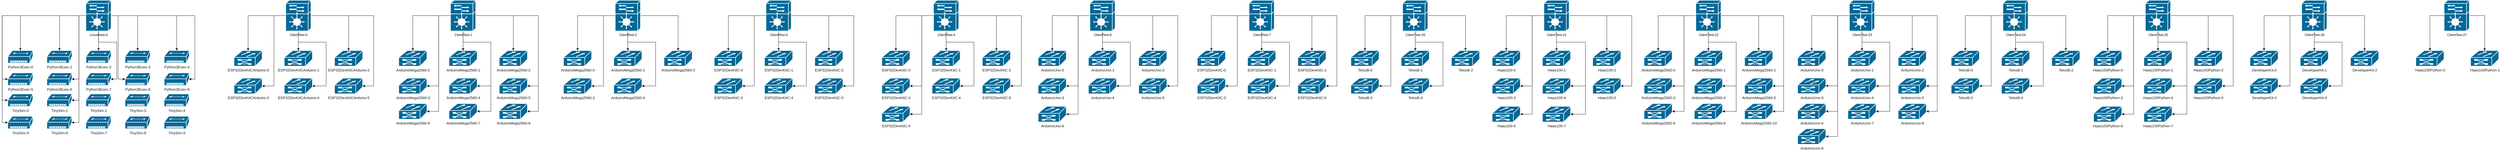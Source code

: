<mxfile version="14.5.8" type="github">
  <diagram id="1W3HjO3jJwhMHzLndbBK">
    <mxGraphModel dx="1298" dy="713" grid="1" gridSize="10" guides="1" tooltips="1" connect="1" arrows="1" fold="1" page="1" pageScale="1" pageWidth="827" pageHeight="1169" math="0" shadow="0">
      <root>
        <mxCell id="0" />
        <mxCell id="1" parent="0" />
        <mxCell id="d2ImH5UCGWpv8bORTgFu-2" value="&lt;span style=&quot;color: rgb(25 , 25 , 25) ; font-size: 13.333px ; background-color: rgb(255 , 255 , 255)&quot;&gt;Python3Exec-0&lt;/span&gt;" style="shape=mxgraph.cisco.hubs_and_gateways.small_hub;html=1;pointerEvents=1;dashed=0;fillColor=#036897;strokeColor=#ffffff;strokeWidth=2;verticalLabelPosition=bottom;verticalAlign=top;align=center;outlineConnect=0;" vertex="1" parent="1">
          <mxGeometry x="60" y="430" width="90" height="45" as="geometry" />
        </mxCell>
        <mxCell id="d2ImH5UCGWpv8bORTgFu-3" value="&lt;span style=&quot;color: rgb(25 , 25 , 25) ; font-size: 13.333px ; background-color: rgb(255 , 255 , 255)&quot;&gt;Python3Exec-1&lt;/span&gt;" style="shape=mxgraph.cisco.hubs_and_gateways.small_hub;html=1;pointerEvents=1;dashed=0;fillColor=#036897;strokeColor=#ffffff;strokeWidth=2;verticalLabelPosition=bottom;verticalAlign=top;align=center;outlineConnect=0;" vertex="1" parent="1">
          <mxGeometry x="200" y="430" width="90" height="45" as="geometry" />
        </mxCell>
        <mxCell id="d2ImH5UCGWpv8bORTgFu-5" value="&lt;span style=&quot;color: rgb(25 , 25 , 25) ; font-size: 13.333px ; background-color: rgb(255 , 255 , 255)&quot;&gt;Python3Exec-3&lt;/span&gt;" style="shape=mxgraph.cisco.hubs_and_gateways.small_hub;html=1;pointerEvents=1;dashed=0;fillColor=#036897;strokeColor=#ffffff;strokeWidth=2;verticalLabelPosition=bottom;verticalAlign=top;align=center;outlineConnect=0;" vertex="1" parent="1">
          <mxGeometry x="480" y="430" width="90" height="45" as="geometry" />
        </mxCell>
        <mxCell id="d2ImH5UCGWpv8bORTgFu-6" value="&lt;span style=&quot;color: rgb(25 , 25 , 25) ; font-size: 13.333px ; background-color: rgb(255 , 255 , 255)&quot;&gt;Python3Exec-5&lt;/span&gt;" style="shape=mxgraph.cisco.hubs_and_gateways.small_hub;html=1;pointerEvents=1;dashed=0;fillColor=#036897;strokeColor=#ffffff;strokeWidth=2;verticalLabelPosition=bottom;verticalAlign=top;align=center;outlineConnect=0;" vertex="1" parent="1">
          <mxGeometry x="60" y="510" width="90" height="45" as="geometry" />
        </mxCell>
        <mxCell id="d2ImH5UCGWpv8bORTgFu-7" value="&lt;span style=&quot;color: rgb(25 , 25 , 25) ; font-size: 13.333px ; background-color: rgb(255 , 255 , 255)&quot;&gt;Python3Exec-6&lt;/span&gt;" style="shape=mxgraph.cisco.hubs_and_gateways.small_hub;html=1;pointerEvents=1;dashed=0;fillColor=#036897;strokeColor=#ffffff;strokeWidth=2;verticalLabelPosition=bottom;verticalAlign=top;align=center;outlineConnect=0;" vertex="1" parent="1">
          <mxGeometry x="200" y="510" width="90" height="45" as="geometry" />
        </mxCell>
        <mxCell id="d2ImH5UCGWpv8bORTgFu-8" value="&lt;span style=&quot;color: rgb(25 , 25 , 25) ; font-size: 13.333px ; background-color: rgb(255 , 255 , 255)&quot;&gt;Python3Exec-7&lt;/span&gt;" style="shape=mxgraph.cisco.hubs_and_gateways.small_hub;html=1;pointerEvents=1;dashed=0;fillColor=#036897;strokeColor=#ffffff;strokeWidth=2;verticalLabelPosition=bottom;verticalAlign=top;align=center;outlineConnect=0;" vertex="1" parent="1">
          <mxGeometry x="340" y="510" width="90" height="45" as="geometry" />
        </mxCell>
        <mxCell id="d2ImH5UCGWpv8bORTgFu-9" value="&lt;span style=&quot;color: rgb(25 , 25 , 25) ; font-size: 13.333px ; background-color: rgb(255 , 255 , 255)&quot;&gt;Python3Exec-8&lt;/span&gt;" style="shape=mxgraph.cisco.hubs_and_gateways.small_hub;html=1;pointerEvents=1;dashed=0;fillColor=#036897;strokeColor=#ffffff;strokeWidth=2;verticalLabelPosition=bottom;verticalAlign=top;align=center;outlineConnect=0;" vertex="1" parent="1">
          <mxGeometry x="480" y="510" width="90" height="45" as="geometry" />
        </mxCell>
        <mxCell id="d2ImH5UCGWpv8bORTgFu-10" value="&lt;span style=&quot;color: rgb(25 , 25 , 25) ; font-size: 13.333px ; background-color: rgb(255 , 255 , 255)&quot;&gt;Python3Exec-4&lt;/span&gt;" style="shape=mxgraph.cisco.hubs_and_gateways.small_hub;html=1;pointerEvents=1;dashed=0;fillColor=#036897;strokeColor=#ffffff;strokeWidth=2;verticalLabelPosition=bottom;verticalAlign=top;align=center;outlineConnect=0;" vertex="1" parent="1">
          <mxGeometry x="620" y="430" width="90" height="45" as="geometry" />
        </mxCell>
        <mxCell id="d2ImH5UCGWpv8bORTgFu-11" value="&lt;span style=&quot;color: rgb(25 , 25 , 25) ; font-size: 13.333px ; background-color: rgb(255 , 255 , 255)&quot;&gt;Python3Exec-9&lt;/span&gt;" style="shape=mxgraph.cisco.hubs_and_gateways.small_hub;html=1;pointerEvents=1;dashed=0;fillColor=#036897;strokeColor=#ffffff;strokeWidth=2;verticalLabelPosition=bottom;verticalAlign=top;align=center;outlineConnect=0;" vertex="1" parent="1">
          <mxGeometry x="620" y="510" width="90" height="45" as="geometry" />
        </mxCell>
        <mxCell id="d2ImH5UCGWpv8bORTgFu-14" style="edgeStyle=orthogonalEdgeStyle;rounded=0;orthogonalLoop=1;jettySize=auto;html=1;" edge="1" parent="1" source="d2ImH5UCGWpv8bORTgFu-12" target="d2ImH5UCGWpv8bORTgFu-5">
          <mxGeometry relative="1" as="geometry" />
        </mxCell>
        <mxCell id="d2ImH5UCGWpv8bORTgFu-15" style="edgeStyle=orthogonalEdgeStyle;rounded=0;orthogonalLoop=1;jettySize=auto;html=1;" edge="1" parent="1" source="d2ImH5UCGWpv8bORTgFu-12" target="d2ImH5UCGWpv8bORTgFu-10">
          <mxGeometry relative="1" as="geometry" />
        </mxCell>
        <mxCell id="d2ImH5UCGWpv8bORTgFu-16" style="edgeStyle=orthogonalEdgeStyle;rounded=0;orthogonalLoop=1;jettySize=auto;html=1;" edge="1" parent="1" source="d2ImH5UCGWpv8bORTgFu-12" target="d2ImH5UCGWpv8bORTgFu-3">
          <mxGeometry relative="1" as="geometry" />
        </mxCell>
        <mxCell id="d2ImH5UCGWpv8bORTgFu-17" style="edgeStyle=orthogonalEdgeStyle;rounded=0;orthogonalLoop=1;jettySize=auto;html=1;" edge="1" parent="1" source="d2ImH5UCGWpv8bORTgFu-12" target="d2ImH5UCGWpv8bORTgFu-2">
          <mxGeometry relative="1" as="geometry" />
        </mxCell>
        <mxCell id="d2ImH5UCGWpv8bORTgFu-24" style="edgeStyle=orthogonalEdgeStyle;rounded=0;orthogonalLoop=1;jettySize=auto;html=1;exitX=0;exitY=0.5;exitDx=0;exitDy=0;exitPerimeter=0;entryX=0;entryY=0.5;entryDx=0;entryDy=0;entryPerimeter=0;" edge="1" parent="1" source="d2ImH5UCGWpv8bORTgFu-12" target="d2ImH5UCGWpv8bORTgFu-6">
          <mxGeometry relative="1" as="geometry" />
        </mxCell>
        <mxCell id="d2ImH5UCGWpv8bORTgFu-27" style="edgeStyle=orthogonalEdgeStyle;rounded=0;orthogonalLoop=1;jettySize=auto;html=1;entryX=0.99;entryY=0.5;entryDx=0;entryDy=0;entryPerimeter=0;" edge="1" parent="1" source="d2ImH5UCGWpv8bORTgFu-12" target="d2ImH5UCGWpv8bORTgFu-11">
          <mxGeometry relative="1" as="geometry" />
        </mxCell>
        <mxCell id="d2ImH5UCGWpv8bORTgFu-28" style="edgeStyle=orthogonalEdgeStyle;rounded=0;orthogonalLoop=1;jettySize=auto;html=1;entryX=0.99;entryY=0.5;entryDx=0;entryDy=0;entryPerimeter=0;" edge="1" parent="1" source="d2ImH5UCGWpv8bORTgFu-12" target="d2ImH5UCGWpv8bORTgFu-7">
          <mxGeometry relative="1" as="geometry" />
        </mxCell>
        <mxCell id="d2ImH5UCGWpv8bORTgFu-31" style="edgeStyle=orthogonalEdgeStyle;rounded=0;orthogonalLoop=1;jettySize=auto;html=1;entryX=0;entryY=0.5;entryDx=0;entryDy=0;entryPerimeter=0;" edge="1" parent="1" source="d2ImH5UCGWpv8bORTgFu-12" target="d2ImH5UCGWpv8bORTgFu-9">
          <mxGeometry relative="1" as="geometry" />
        </mxCell>
        <mxCell id="d2ImH5UCGWpv8bORTgFu-65" style="edgeStyle=orthogonalEdgeStyle;rounded=0;orthogonalLoop=1;jettySize=auto;html=1;entryX=0.99;entryY=0.5;entryDx=0;entryDy=0;entryPerimeter=0;" edge="1" parent="1" source="d2ImH5UCGWpv8bORTgFu-12" target="d2ImH5UCGWpv8bORTgFu-8">
          <mxGeometry relative="1" as="geometry">
            <Array as="points">
              <mxPoint x="385" y="400" />
              <mxPoint x="450" y="400" />
              <mxPoint x="450" y="533" />
            </Array>
          </mxGeometry>
        </mxCell>
        <mxCell id="d2ImH5UCGWpv8bORTgFu-66" style="edgeStyle=orthogonalEdgeStyle;rounded=0;orthogonalLoop=1;jettySize=auto;html=1;entryX=0.5;entryY=0;entryDx=0;entryDy=0;entryPerimeter=0;" edge="1" parent="1" source="d2ImH5UCGWpv8bORTgFu-12" target="d2ImH5UCGWpv8bORTgFu-4">
          <mxGeometry relative="1" as="geometry" />
        </mxCell>
        <mxCell id="d2ImH5UCGWpv8bORTgFu-345" style="edgeStyle=orthogonalEdgeStyle;rounded=0;orthogonalLoop=1;jettySize=auto;html=1;entryX=0;entryY=0.5;entryDx=0;entryDy=0;entryPerimeter=0;" edge="1" parent="1" source="d2ImH5UCGWpv8bORTgFu-12" target="d2ImH5UCGWpv8bORTgFu-335">
          <mxGeometry relative="1" as="geometry" />
        </mxCell>
        <mxCell id="d2ImH5UCGWpv8bORTgFu-346" style="edgeStyle=orthogonalEdgeStyle;rounded=0;orthogonalLoop=1;jettySize=auto;html=1;entryX=0;entryY=0.5;entryDx=0;entryDy=0;entryPerimeter=0;" edge="1" parent="1" source="d2ImH5UCGWpv8bORTgFu-12" target="d2ImH5UCGWpv8bORTgFu-338">
          <mxGeometry relative="1" as="geometry" />
        </mxCell>
        <mxCell id="d2ImH5UCGWpv8bORTgFu-347" style="edgeStyle=orthogonalEdgeStyle;rounded=0;orthogonalLoop=1;jettySize=auto;html=1;entryX=0.99;entryY=0.5;entryDx=0;entryDy=0;entryPerimeter=0;" edge="1" parent="1" source="d2ImH5UCGWpv8bORTgFu-12" target="d2ImH5UCGWpv8bORTgFu-336">
          <mxGeometry relative="1" as="geometry" />
        </mxCell>
        <mxCell id="d2ImH5UCGWpv8bORTgFu-348" style="edgeStyle=orthogonalEdgeStyle;rounded=0;orthogonalLoop=1;jettySize=auto;html=1;entryX=0.99;entryY=0.5;entryDx=0;entryDy=0;entryPerimeter=0;" edge="1" parent="1" source="d2ImH5UCGWpv8bORTgFu-12" target="d2ImH5UCGWpv8bORTgFu-339">
          <mxGeometry relative="1" as="geometry" />
        </mxCell>
        <mxCell id="d2ImH5UCGWpv8bORTgFu-12" value="LinuxHost-0" style="shape=mxgraph.cisco.controllers_and_modules.service_module;html=1;pointerEvents=1;dashed=0;fillColor=#036897;strokeColor=#ffffff;strokeWidth=2;verticalLabelPosition=bottom;verticalAlign=top;align=center;outlineConnect=0;" vertex="1" parent="1">
          <mxGeometry x="339.5" y="250" width="90.5" height="110" as="geometry" />
        </mxCell>
        <mxCell id="d2ImH5UCGWpv8bORTgFu-4" value="&lt;span style=&quot;color: rgb(25 , 25 , 25) ; font-size: 13.333px ; background-color: rgb(255 , 255 , 255)&quot;&gt;Python3Exec-2&lt;/span&gt;" style="shape=mxgraph.cisco.hubs_and_gateways.small_hub;html=1;pointerEvents=1;dashed=0;fillColor=#036897;strokeColor=#ffffff;strokeWidth=2;verticalLabelPosition=bottom;verticalAlign=top;align=center;outlineConnect=0;" vertex="1" parent="1">
          <mxGeometry x="340" y="430" width="90" height="45" as="geometry" />
        </mxCell>
        <mxCell id="d2ImH5UCGWpv8bORTgFu-54" style="edgeStyle=orthogonalEdgeStyle;rounded=0;orthogonalLoop=1;jettySize=auto;html=1;" edge="1" parent="1" source="d2ImH5UCGWpv8bORTgFu-45" target="d2ImH5UCGWpv8bORTgFu-53">
          <mxGeometry relative="1" as="geometry" />
        </mxCell>
        <mxCell id="d2ImH5UCGWpv8bORTgFu-60" style="edgeStyle=orthogonalEdgeStyle;rounded=0;orthogonalLoop=1;jettySize=auto;html=1;exitX=0.5;exitY=1;exitDx=0;exitDy=0;exitPerimeter=0;entryX=0.5;entryY=0;entryDx=0;entryDy=0;entryPerimeter=0;" edge="1" parent="1" source="d2ImH5UCGWpv8bORTgFu-45" target="d2ImH5UCGWpv8bORTgFu-55">
          <mxGeometry relative="1" as="geometry" />
        </mxCell>
        <mxCell id="d2ImH5UCGWpv8bORTgFu-61" style="edgeStyle=orthogonalEdgeStyle;rounded=0;orthogonalLoop=1;jettySize=auto;html=1;exitX=1;exitY=0.5;exitDx=0;exitDy=0;exitPerimeter=0;" edge="1" parent="1" source="d2ImH5UCGWpv8bORTgFu-45" target="d2ImH5UCGWpv8bORTgFu-56">
          <mxGeometry relative="1" as="geometry" />
        </mxCell>
        <mxCell id="d2ImH5UCGWpv8bORTgFu-62" style="edgeStyle=orthogonalEdgeStyle;rounded=0;orthogonalLoop=1;jettySize=auto;html=1;exitX=0;exitY=0.5;exitDx=0;exitDy=0;exitPerimeter=0;entryX=1;entryY=0.5;entryDx=0;entryDy=0;entryPerimeter=0;" edge="1" parent="1" source="d2ImH5UCGWpv8bORTgFu-45" target="d2ImH5UCGWpv8bORTgFu-57">
          <mxGeometry relative="1" as="geometry" />
        </mxCell>
        <mxCell id="d2ImH5UCGWpv8bORTgFu-63" style="edgeStyle=orthogonalEdgeStyle;rounded=0;orthogonalLoop=1;jettySize=auto;html=1;exitX=0.5;exitY=1;exitDx=0;exitDy=0;exitPerimeter=0;entryX=1;entryY=0.5;entryDx=0;entryDy=0;entryPerimeter=0;" edge="1" parent="1" source="d2ImH5UCGWpv8bORTgFu-45" target="d2ImH5UCGWpv8bORTgFu-58">
          <mxGeometry relative="1" as="geometry">
            <Array as="points">
              <mxPoint x="1101" y="400" />
              <mxPoint x="1200" y="400" />
              <mxPoint x="1200" y="557" />
            </Array>
          </mxGeometry>
        </mxCell>
        <mxCell id="d2ImH5UCGWpv8bORTgFu-64" style="edgeStyle=orthogonalEdgeStyle;rounded=0;orthogonalLoop=1;jettySize=auto;html=1;entryX=1;entryY=0.5;entryDx=0;entryDy=0;entryPerimeter=0;" edge="1" parent="1" source="d2ImH5UCGWpv8bORTgFu-45" target="d2ImH5UCGWpv8bORTgFu-59">
          <mxGeometry relative="1" as="geometry">
            <Array as="points">
              <mxPoint x="1370" y="305" />
              <mxPoint x="1370" y="557" />
            </Array>
          </mxGeometry>
        </mxCell>
        <mxCell id="d2ImH5UCGWpv8bORTgFu-45" value="ClientTest-0" style="shape=mxgraph.cisco.controllers_and_modules.service_module;html=1;pointerEvents=1;dashed=0;fillColor=#036897;strokeColor=#ffffff;strokeWidth=2;verticalLabelPosition=bottom;verticalAlign=top;align=center;outlineConnect=0;" vertex="1" parent="1">
          <mxGeometry x="1055.25" y="250" width="90.5" height="110" as="geometry" />
        </mxCell>
        <mxCell id="d2ImH5UCGWpv8bORTgFu-53" value="&lt;meta charset=&quot;utf-8&quot;&gt;&lt;span style=&quot;color: rgb(25, 25, 25); font-family: helvetica; font-size: 13.333px; font-style: normal; font-weight: 400; letter-spacing: normal; text-align: center; text-indent: 0px; text-transform: none; word-spacing: 0px; background-color: rgb(255, 255, 255); display: inline; float: none;&quot;&gt;ESP32DevKitCArduino-0&lt;/span&gt;" style="shape=mxgraph.cisco.misc.iptc;html=1;pointerEvents=1;dashed=0;fillColor=#036897;strokeColor=#ffffff;strokeWidth=2;verticalLabelPosition=bottom;verticalAlign=top;align=center;outlineConnect=0;" vertex="1" parent="1">
          <mxGeometry x="870" y="430" width="101" height="56" as="geometry" />
        </mxCell>
        <mxCell id="d2ImH5UCGWpv8bORTgFu-55" value="&lt;span style=&quot;color: rgb(25 , 25 , 25) ; font-family: &amp;#34;helvetica&amp;#34; ; font-size: 13.333px ; font-style: normal ; font-weight: 400 ; letter-spacing: normal ; text-align: center ; text-indent: 0px ; text-transform: none ; word-spacing: 0px ; background-color: rgb(255 , 255 , 255) ; display: inline ; float: none&quot;&gt;ESP32DevKitCArduino-1&lt;/span&gt;" style="shape=mxgraph.cisco.misc.iptc;html=1;pointerEvents=1;dashed=0;fillColor=#036897;strokeColor=#ffffff;strokeWidth=2;verticalLabelPosition=bottom;verticalAlign=top;align=center;outlineConnect=0;" vertex="1" parent="1">
          <mxGeometry x="1050" y="430" width="101" height="56" as="geometry" />
        </mxCell>
        <mxCell id="d2ImH5UCGWpv8bORTgFu-56" value="&lt;span style=&quot;color: rgb(25 , 25 , 25) ; font-family: &amp;#34;helvetica&amp;#34; ; font-size: 13.333px ; font-style: normal ; font-weight: 400 ; letter-spacing: normal ; text-align: center ; text-indent: 0px ; text-transform: none ; word-spacing: 0px ; background-color: rgb(255 , 255 , 255) ; display: inline ; float: none&quot;&gt;ESP32DevKitCArduino-2&lt;/span&gt;" style="shape=mxgraph.cisco.misc.iptc;html=1;pointerEvents=1;dashed=0;fillColor=#036897;strokeColor=#ffffff;strokeWidth=2;verticalLabelPosition=bottom;verticalAlign=top;align=center;outlineConnect=0;" vertex="1" parent="1">
          <mxGeometry x="1230" y="430" width="101" height="56" as="geometry" />
        </mxCell>
        <mxCell id="d2ImH5UCGWpv8bORTgFu-57" value="&lt;span style=&quot;color: rgb(25 , 25 , 25) ; font-family: &amp;#34;helvetica&amp;#34; ; font-size: 13.333px ; font-style: normal ; font-weight: 400 ; letter-spacing: normal ; text-align: center ; text-indent: 0px ; text-transform: none ; word-spacing: 0px ; background-color: rgb(255 , 255 , 255) ; display: inline ; float: none&quot;&gt;ESP32DevKitCArduino-3&lt;br&gt;&lt;/span&gt;" style="shape=mxgraph.cisco.misc.iptc;html=1;pointerEvents=1;dashed=0;fillColor=#036897;strokeColor=#ffffff;strokeWidth=2;verticalLabelPosition=bottom;verticalAlign=top;align=center;outlineConnect=0;" vertex="1" parent="1">
          <mxGeometry x="870" y="529" width="101" height="56" as="geometry" />
        </mxCell>
        <mxCell id="d2ImH5UCGWpv8bORTgFu-58" value="&lt;span style=&quot;color: rgb(25 , 25 , 25) ; font-family: &amp;#34;helvetica&amp;#34; ; font-size: 13.333px ; font-style: normal ; font-weight: 400 ; letter-spacing: normal ; text-align: center ; text-indent: 0px ; text-transform: none ; word-spacing: 0px ; background-color: rgb(255 , 255 , 255) ; display: inline ; float: none&quot;&gt;ESP32DevKitCArduino-4&lt;br&gt;&lt;/span&gt;" style="shape=mxgraph.cisco.misc.iptc;html=1;pointerEvents=1;dashed=0;fillColor=#036897;strokeColor=#ffffff;strokeWidth=2;verticalLabelPosition=bottom;verticalAlign=top;align=center;outlineConnect=0;" vertex="1" parent="1">
          <mxGeometry x="1050" y="529" width="101" height="56" as="geometry" />
        </mxCell>
        <mxCell id="d2ImH5UCGWpv8bORTgFu-59" value="&lt;span style=&quot;color: rgb(25 , 25 , 25) ; font-family: &amp;#34;helvetica&amp;#34; ; font-size: 13.333px ; font-style: normal ; font-weight: 400 ; letter-spacing: normal ; text-align: center ; text-indent: 0px ; text-transform: none ; word-spacing: 0px ; background-color: rgb(255 , 255 , 255) ; display: inline ; float: none&quot;&gt;ESP32DevKitCArduino-5&lt;br&gt;&lt;/span&gt;" style="shape=mxgraph.cisco.misc.iptc;html=1;pointerEvents=1;dashed=0;fillColor=#036897;strokeColor=#ffffff;strokeWidth=2;verticalLabelPosition=bottom;verticalAlign=top;align=center;outlineConnect=0;" vertex="1" parent="1">
          <mxGeometry x="1230" y="529" width="101" height="56" as="geometry" />
        </mxCell>
        <mxCell id="d2ImH5UCGWpv8bORTgFu-80" style="edgeStyle=orthogonalEdgeStyle;rounded=0;orthogonalLoop=1;jettySize=auto;html=1;" edge="1" parent="1" source="d2ImH5UCGWpv8bORTgFu-86" target="d2ImH5UCGWpv8bORTgFu-87">
          <mxGeometry relative="1" as="geometry" />
        </mxCell>
        <mxCell id="d2ImH5UCGWpv8bORTgFu-81" style="edgeStyle=orthogonalEdgeStyle;rounded=0;orthogonalLoop=1;jettySize=auto;html=1;exitX=0.5;exitY=1;exitDx=0;exitDy=0;exitPerimeter=0;entryX=0.5;entryY=0;entryDx=0;entryDy=0;entryPerimeter=0;" edge="1" parent="1" source="d2ImH5UCGWpv8bORTgFu-86" target="d2ImH5UCGWpv8bORTgFu-88">
          <mxGeometry relative="1" as="geometry" />
        </mxCell>
        <mxCell id="d2ImH5UCGWpv8bORTgFu-82" style="edgeStyle=orthogonalEdgeStyle;rounded=0;orthogonalLoop=1;jettySize=auto;html=1;exitX=1;exitY=0.5;exitDx=0;exitDy=0;exitPerimeter=0;" edge="1" parent="1" source="d2ImH5UCGWpv8bORTgFu-86" target="d2ImH5UCGWpv8bORTgFu-89">
          <mxGeometry relative="1" as="geometry" />
        </mxCell>
        <mxCell id="d2ImH5UCGWpv8bORTgFu-83" style="edgeStyle=orthogonalEdgeStyle;rounded=0;orthogonalLoop=1;jettySize=auto;html=1;exitX=0;exitY=0.5;exitDx=0;exitDy=0;exitPerimeter=0;entryX=1;entryY=0.5;entryDx=0;entryDy=0;entryPerimeter=0;" edge="1" parent="1" source="d2ImH5UCGWpv8bORTgFu-86" target="d2ImH5UCGWpv8bORTgFu-90">
          <mxGeometry relative="1" as="geometry" />
        </mxCell>
        <mxCell id="d2ImH5UCGWpv8bORTgFu-84" style="edgeStyle=orthogonalEdgeStyle;rounded=0;orthogonalLoop=1;jettySize=auto;html=1;exitX=0.5;exitY=1;exitDx=0;exitDy=0;exitPerimeter=0;entryX=1;entryY=0.5;entryDx=0;entryDy=0;entryPerimeter=0;" edge="1" parent="1" source="d2ImH5UCGWpv8bORTgFu-86" target="d2ImH5UCGWpv8bORTgFu-91">
          <mxGeometry relative="1" as="geometry">
            <Array as="points">
              <mxPoint x="1691" y="400" />
              <mxPoint x="1790" y="400" />
              <mxPoint x="1790" y="557" />
            </Array>
          </mxGeometry>
        </mxCell>
        <mxCell id="d2ImH5UCGWpv8bORTgFu-85" style="edgeStyle=orthogonalEdgeStyle;rounded=0;orthogonalLoop=1;jettySize=auto;html=1;entryX=1;entryY=0.5;entryDx=0;entryDy=0;entryPerimeter=0;" edge="1" parent="1" source="d2ImH5UCGWpv8bORTgFu-86" target="d2ImH5UCGWpv8bORTgFu-92">
          <mxGeometry relative="1" as="geometry">
            <Array as="points">
              <mxPoint x="1960" y="305" />
              <mxPoint x="1960" y="557" />
            </Array>
          </mxGeometry>
        </mxCell>
        <mxCell id="d2ImH5UCGWpv8bORTgFu-97" style="edgeStyle=orthogonalEdgeStyle;rounded=0;orthogonalLoop=1;jettySize=auto;html=1;entryX=1;entryY=0.5;entryDx=0;entryDy=0;entryPerimeter=0;" edge="1" parent="1" source="d2ImH5UCGWpv8bORTgFu-86" target="d2ImH5UCGWpv8bORTgFu-96">
          <mxGeometry relative="1" as="geometry">
            <Array as="points">
              <mxPoint x="1960" y="305" />
              <mxPoint x="1960" y="648" />
            </Array>
          </mxGeometry>
        </mxCell>
        <mxCell id="d2ImH5UCGWpv8bORTgFu-98" style="edgeStyle=orthogonalEdgeStyle;rounded=0;orthogonalLoop=1;jettySize=auto;html=1;entryX=1;entryY=0.5;entryDx=0;entryDy=0;entryPerimeter=0;" edge="1" parent="1" source="d2ImH5UCGWpv8bORTgFu-86" target="d2ImH5UCGWpv8bORTgFu-94">
          <mxGeometry relative="1" as="geometry" />
        </mxCell>
        <mxCell id="d2ImH5UCGWpv8bORTgFu-100" style="edgeStyle=orthogonalEdgeStyle;rounded=0;orthogonalLoop=1;jettySize=auto;html=1;entryX=1;entryY=0.5;entryDx=0;entryDy=0;entryPerimeter=0;" edge="1" parent="1" source="d2ImH5UCGWpv8bORTgFu-86" target="d2ImH5UCGWpv8bORTgFu-95">
          <mxGeometry relative="1" as="geometry">
            <Array as="points">
              <mxPoint x="1691" y="400" />
              <mxPoint x="1790" y="400" />
              <mxPoint x="1790" y="648" />
            </Array>
          </mxGeometry>
        </mxCell>
        <mxCell id="d2ImH5UCGWpv8bORTgFu-86" value="ClientTest-1" style="shape=mxgraph.cisco.controllers_and_modules.service_module;html=1;pointerEvents=1;dashed=0;fillColor=#036897;strokeColor=#ffffff;strokeWidth=2;verticalLabelPosition=bottom;verticalAlign=top;align=center;outlineConnect=0;" vertex="1" parent="1">
          <mxGeometry x="1645.25" y="250" width="90.5" height="110" as="geometry" />
        </mxCell>
        <mxCell id="d2ImH5UCGWpv8bORTgFu-87" value="&lt;span style=&quot;color: rgb(25 , 25 , 25) ; font-size: 13.333px ; background-color: rgb(255 , 255 , 255)&quot;&gt;ArduinoMega2560-0&lt;/span&gt;" style="shape=mxgraph.cisco.misc.iptc;html=1;pointerEvents=1;dashed=0;fillColor=#036897;strokeColor=#ffffff;strokeWidth=2;verticalLabelPosition=bottom;verticalAlign=top;align=center;outlineConnect=0;" vertex="1" parent="1">
          <mxGeometry x="1460" y="430" width="101" height="56" as="geometry" />
        </mxCell>
        <mxCell id="d2ImH5UCGWpv8bORTgFu-88" value="&lt;span style=&quot;color: rgb(25 , 25 , 25) ; font-size: 13.333px ; background-color: rgb(255 , 255 , 255)&quot;&gt;ArduinoMega2560-1&lt;/span&gt;" style="shape=mxgraph.cisco.misc.iptc;html=1;pointerEvents=1;dashed=0;fillColor=#036897;strokeColor=#ffffff;strokeWidth=2;verticalLabelPosition=bottom;verticalAlign=top;align=center;outlineConnect=0;" vertex="1" parent="1">
          <mxGeometry x="1640" y="430" width="101" height="56" as="geometry" />
        </mxCell>
        <mxCell id="d2ImH5UCGWpv8bORTgFu-89" value="&lt;span style=&quot;color: rgb(25 , 25 , 25) ; font-size: 13.333px ; background-color: rgb(255 , 255 , 255)&quot;&gt;ArduinoMega2560-2&lt;/span&gt;" style="shape=mxgraph.cisco.misc.iptc;html=1;pointerEvents=1;dashed=0;fillColor=#036897;strokeColor=#ffffff;strokeWidth=2;verticalLabelPosition=bottom;verticalAlign=top;align=center;outlineConnect=0;" vertex="1" parent="1">
          <mxGeometry x="1820" y="430" width="101" height="56" as="geometry" />
        </mxCell>
        <mxCell id="d2ImH5UCGWpv8bORTgFu-90" value="&lt;span style=&quot;color: rgb(25 , 25 , 25) ; font-family: &amp;#34;helvetica&amp;#34; ; font-size: 13.333px ; font-style: normal ; font-weight: 400 ; letter-spacing: normal ; text-align: center ; text-indent: 0px ; text-transform: none ; word-spacing: 0px ; background-color: rgb(255 , 255 , 255) ; display: inline ; float: none&quot;&gt;&lt;span style=&quot;font-size: 13.333px&quot;&gt;ArduinoMega2560-3&lt;/span&gt;&lt;br&gt;&lt;/span&gt;" style="shape=mxgraph.cisco.misc.iptc;html=1;pointerEvents=1;dashed=0;fillColor=#036897;strokeColor=#ffffff;strokeWidth=2;verticalLabelPosition=bottom;verticalAlign=top;align=center;outlineConnect=0;" vertex="1" parent="1">
          <mxGeometry x="1460" y="529" width="101" height="56" as="geometry" />
        </mxCell>
        <mxCell id="d2ImH5UCGWpv8bORTgFu-91" value="&lt;span style=&quot;color: rgb(25 , 25 , 25) ; font-family: &amp;#34;helvetica&amp;#34; ; font-size: 13.333px ; font-style: normal ; font-weight: 400 ; letter-spacing: normal ; text-align: center ; text-indent: 0px ; text-transform: none ; word-spacing: 0px ; background-color: rgb(255 , 255 , 255) ; display: inline ; float: none&quot;&gt;&lt;span style=&quot;font-size: 13.333px&quot;&gt;ArduinoMega2560-4&lt;/span&gt;&lt;br&gt;&lt;/span&gt;" style="shape=mxgraph.cisco.misc.iptc;html=1;pointerEvents=1;dashed=0;fillColor=#036897;strokeColor=#ffffff;strokeWidth=2;verticalLabelPosition=bottom;verticalAlign=top;align=center;outlineConnect=0;" vertex="1" parent="1">
          <mxGeometry x="1640" y="529" width="101" height="56" as="geometry" />
        </mxCell>
        <mxCell id="d2ImH5UCGWpv8bORTgFu-92" value="&lt;span style=&quot;color: rgb(25 , 25 , 25) ; font-family: &amp;#34;helvetica&amp;#34; ; font-size: 13.333px ; font-style: normal ; font-weight: 400 ; letter-spacing: normal ; text-align: center ; text-indent: 0px ; text-transform: none ; word-spacing: 0px ; background-color: rgb(255 , 255 , 255) ; display: inline ; float: none&quot;&gt;&lt;span style=&quot;font-size: 13.333px&quot;&gt;ArduinoMega2560-5&lt;/span&gt;&lt;br&gt;&lt;/span&gt;" style="shape=mxgraph.cisco.misc.iptc;html=1;pointerEvents=1;dashed=0;fillColor=#036897;strokeColor=#ffffff;strokeWidth=2;verticalLabelPosition=bottom;verticalAlign=top;align=center;outlineConnect=0;" vertex="1" parent="1">
          <mxGeometry x="1820" y="529" width="101" height="56" as="geometry" />
        </mxCell>
        <mxCell id="d2ImH5UCGWpv8bORTgFu-94" value="&lt;span style=&quot;color: rgb(25 , 25 , 25) ; font-family: &amp;#34;helvetica&amp;#34; ; font-size: 13.333px ; font-style: normal ; font-weight: 400 ; letter-spacing: normal ; text-align: center ; text-indent: 0px ; text-transform: none ; word-spacing: 0px ; background-color: rgb(255 , 255 , 255) ; display: inline ; float: none&quot;&gt;&lt;span style=&quot;font-size: 13.333px&quot;&gt;ArduinoMega2560-6&lt;/span&gt;&lt;br&gt;&lt;/span&gt;" style="shape=mxgraph.cisco.misc.iptc;html=1;pointerEvents=1;dashed=0;fillColor=#036897;strokeColor=#ffffff;strokeWidth=2;verticalLabelPosition=bottom;verticalAlign=top;align=center;outlineConnect=0;" vertex="1" parent="1">
          <mxGeometry x="1460" y="620" width="101" height="56" as="geometry" />
        </mxCell>
        <mxCell id="d2ImH5UCGWpv8bORTgFu-95" value="&lt;span style=&quot;color: rgb(25 , 25 , 25) ; font-family: &amp;#34;helvetica&amp;#34; ; font-size: 13.333px ; font-style: normal ; font-weight: 400 ; letter-spacing: normal ; text-align: center ; text-indent: 0px ; text-transform: none ; word-spacing: 0px ; background-color: rgb(255 , 255 , 255) ; display: inline ; float: none&quot;&gt;&lt;span style=&quot;font-size: 13.333px&quot;&gt;ArduinoMega2560-7&lt;/span&gt;&lt;br&gt;&lt;/span&gt;" style="shape=mxgraph.cisco.misc.iptc;html=1;pointerEvents=1;dashed=0;fillColor=#036897;strokeColor=#ffffff;strokeWidth=2;verticalLabelPosition=bottom;verticalAlign=top;align=center;outlineConnect=0;" vertex="1" parent="1">
          <mxGeometry x="1640" y="620" width="101" height="56" as="geometry" />
        </mxCell>
        <mxCell id="d2ImH5UCGWpv8bORTgFu-96" value="&lt;span style=&quot;color: rgb(25 , 25 , 25) ; font-family: &amp;#34;helvetica&amp;#34; ; font-size: 13.333px ; font-style: normal ; font-weight: 400 ; letter-spacing: normal ; text-align: center ; text-indent: 0px ; text-transform: none ; word-spacing: 0px ; background-color: rgb(255 , 255 , 255) ; display: inline ; float: none&quot;&gt;&lt;span style=&quot;font-size: 13.333px&quot;&gt;ArduinoMega2560-8&lt;/span&gt;&lt;br&gt;&lt;/span&gt;" style="shape=mxgraph.cisco.misc.iptc;html=1;pointerEvents=1;dashed=0;fillColor=#036897;strokeColor=#ffffff;strokeWidth=2;verticalLabelPosition=bottom;verticalAlign=top;align=center;outlineConnect=0;" vertex="1" parent="1">
          <mxGeometry x="1820" y="620" width="101" height="56" as="geometry" />
        </mxCell>
        <mxCell id="d2ImH5UCGWpv8bORTgFu-101" style="edgeStyle=orthogonalEdgeStyle;rounded=0;orthogonalLoop=1;jettySize=auto;html=1;" edge="1" parent="1" source="d2ImH5UCGWpv8bORTgFu-110" target="d2ImH5UCGWpv8bORTgFu-111">
          <mxGeometry relative="1" as="geometry" />
        </mxCell>
        <mxCell id="d2ImH5UCGWpv8bORTgFu-102" style="edgeStyle=orthogonalEdgeStyle;rounded=0;orthogonalLoop=1;jettySize=auto;html=1;exitX=0.5;exitY=1;exitDx=0;exitDy=0;exitPerimeter=0;entryX=0.5;entryY=0;entryDx=0;entryDy=0;entryPerimeter=0;" edge="1" parent="1" source="d2ImH5UCGWpv8bORTgFu-110" target="d2ImH5UCGWpv8bORTgFu-112">
          <mxGeometry relative="1" as="geometry" />
        </mxCell>
        <mxCell id="d2ImH5UCGWpv8bORTgFu-103" style="edgeStyle=orthogonalEdgeStyle;rounded=0;orthogonalLoop=1;jettySize=auto;html=1;exitX=1;exitY=0.5;exitDx=0;exitDy=0;exitPerimeter=0;" edge="1" parent="1" source="d2ImH5UCGWpv8bORTgFu-110" target="d2ImH5UCGWpv8bORTgFu-113">
          <mxGeometry relative="1" as="geometry" />
        </mxCell>
        <mxCell id="d2ImH5UCGWpv8bORTgFu-104" style="edgeStyle=orthogonalEdgeStyle;rounded=0;orthogonalLoop=1;jettySize=auto;html=1;exitX=0;exitY=0.5;exitDx=0;exitDy=0;exitPerimeter=0;entryX=1;entryY=0.5;entryDx=0;entryDy=0;entryPerimeter=0;" edge="1" parent="1" source="d2ImH5UCGWpv8bORTgFu-110" target="d2ImH5UCGWpv8bORTgFu-114">
          <mxGeometry relative="1" as="geometry" />
        </mxCell>
        <mxCell id="d2ImH5UCGWpv8bORTgFu-105" style="edgeStyle=orthogonalEdgeStyle;rounded=0;orthogonalLoop=1;jettySize=auto;html=1;exitX=0.5;exitY=1;exitDx=0;exitDy=0;exitPerimeter=0;entryX=1;entryY=0.5;entryDx=0;entryDy=0;entryPerimeter=0;" edge="1" parent="1" source="d2ImH5UCGWpv8bORTgFu-110" target="d2ImH5UCGWpv8bORTgFu-115">
          <mxGeometry relative="1" as="geometry">
            <Array as="points">
              <mxPoint x="2281" y="400" />
              <mxPoint x="2380" y="400" />
              <mxPoint x="2380" y="557" />
            </Array>
          </mxGeometry>
        </mxCell>
        <mxCell id="d2ImH5UCGWpv8bORTgFu-110" value="ClientTest-2" style="shape=mxgraph.cisco.controllers_and_modules.service_module;html=1;pointerEvents=1;dashed=0;fillColor=#036897;strokeColor=#ffffff;strokeWidth=2;verticalLabelPosition=bottom;verticalAlign=top;align=center;outlineConnect=0;" vertex="1" parent="1">
          <mxGeometry x="2235.25" y="250" width="90.5" height="110" as="geometry" />
        </mxCell>
        <mxCell id="d2ImH5UCGWpv8bORTgFu-111" value="&lt;span style=&quot;color: rgb(25 , 25 , 25) ; font-size: 13.333px ; background-color: rgb(255 , 255 , 255)&quot;&gt;ArduinoMega2560-0&lt;/span&gt;" style="shape=mxgraph.cisco.misc.iptc;html=1;pointerEvents=1;dashed=0;fillColor=#036897;strokeColor=#ffffff;strokeWidth=2;verticalLabelPosition=bottom;verticalAlign=top;align=center;outlineConnect=0;" vertex="1" parent="1">
          <mxGeometry x="2050" y="430" width="101" height="56" as="geometry" />
        </mxCell>
        <mxCell id="d2ImH5UCGWpv8bORTgFu-112" value="&lt;span style=&quot;color: rgb(25 , 25 , 25) ; font-size: 13.333px ; background-color: rgb(255 , 255 , 255)&quot;&gt;ArduinoMega2560-1&lt;/span&gt;" style="shape=mxgraph.cisco.misc.iptc;html=1;pointerEvents=1;dashed=0;fillColor=#036897;strokeColor=#ffffff;strokeWidth=2;verticalLabelPosition=bottom;verticalAlign=top;align=center;outlineConnect=0;" vertex="1" parent="1">
          <mxGeometry x="2230" y="430" width="101" height="56" as="geometry" />
        </mxCell>
        <mxCell id="d2ImH5UCGWpv8bORTgFu-113" value="&lt;span style=&quot;color: rgb(25 , 25 , 25) ; font-size: 13.333px ; background-color: rgb(255 , 255 , 255)&quot;&gt;ArduinoMega2560-2&lt;/span&gt;" style="shape=mxgraph.cisco.misc.iptc;html=1;pointerEvents=1;dashed=0;fillColor=#036897;strokeColor=#ffffff;strokeWidth=2;verticalLabelPosition=bottom;verticalAlign=top;align=center;outlineConnect=0;" vertex="1" parent="1">
          <mxGeometry x="2410" y="430" width="101" height="56" as="geometry" />
        </mxCell>
        <mxCell id="d2ImH5UCGWpv8bORTgFu-114" value="&lt;span style=&quot;color: rgb(25 , 25 , 25) ; font-family: &amp;#34;helvetica&amp;#34; ; font-size: 13.333px ; font-style: normal ; font-weight: 400 ; letter-spacing: normal ; text-align: center ; text-indent: 0px ; text-transform: none ; word-spacing: 0px ; background-color: rgb(255 , 255 , 255) ; display: inline ; float: none&quot;&gt;&lt;span style=&quot;font-size: 13.333px&quot;&gt;ArduinoMega2560-3&lt;/span&gt;&lt;br&gt;&lt;/span&gt;" style="shape=mxgraph.cisco.misc.iptc;html=1;pointerEvents=1;dashed=0;fillColor=#036897;strokeColor=#ffffff;strokeWidth=2;verticalLabelPosition=bottom;verticalAlign=top;align=center;outlineConnect=0;" vertex="1" parent="1">
          <mxGeometry x="2050" y="529" width="101" height="56" as="geometry" />
        </mxCell>
        <mxCell id="d2ImH5UCGWpv8bORTgFu-115" value="&lt;span style=&quot;color: rgb(25 , 25 , 25) ; font-family: &amp;#34;helvetica&amp;#34; ; font-size: 13.333px ; font-style: normal ; font-weight: 400 ; letter-spacing: normal ; text-align: center ; text-indent: 0px ; text-transform: none ; word-spacing: 0px ; background-color: rgb(255 , 255 , 255) ; display: inline ; float: none&quot;&gt;&lt;span style=&quot;font-size: 13.333px&quot;&gt;ArduinoMega2560-4&lt;/span&gt;&lt;br&gt;&lt;/span&gt;" style="shape=mxgraph.cisco.misc.iptc;html=1;pointerEvents=1;dashed=0;fillColor=#036897;strokeColor=#ffffff;strokeWidth=2;verticalLabelPosition=bottom;verticalAlign=top;align=center;outlineConnect=0;" vertex="1" parent="1">
          <mxGeometry x="2230" y="529" width="101" height="56" as="geometry" />
        </mxCell>
        <mxCell id="d2ImH5UCGWpv8bORTgFu-120" style="edgeStyle=orthogonalEdgeStyle;rounded=0;orthogonalLoop=1;jettySize=auto;html=1;" edge="1" parent="1" source="d2ImH5UCGWpv8bORTgFu-126" target="d2ImH5UCGWpv8bORTgFu-127">
          <mxGeometry relative="1" as="geometry" />
        </mxCell>
        <mxCell id="d2ImH5UCGWpv8bORTgFu-121" style="edgeStyle=orthogonalEdgeStyle;rounded=0;orthogonalLoop=1;jettySize=auto;html=1;exitX=0.5;exitY=1;exitDx=0;exitDy=0;exitPerimeter=0;entryX=0.5;entryY=0;entryDx=0;entryDy=0;entryPerimeter=0;" edge="1" parent="1" source="d2ImH5UCGWpv8bORTgFu-126" target="d2ImH5UCGWpv8bORTgFu-128">
          <mxGeometry relative="1" as="geometry" />
        </mxCell>
        <mxCell id="d2ImH5UCGWpv8bORTgFu-122" style="edgeStyle=orthogonalEdgeStyle;rounded=0;orthogonalLoop=1;jettySize=auto;html=1;exitX=1;exitY=0.5;exitDx=0;exitDy=0;exitPerimeter=0;" edge="1" parent="1" source="d2ImH5UCGWpv8bORTgFu-126" target="d2ImH5UCGWpv8bORTgFu-129">
          <mxGeometry relative="1" as="geometry" />
        </mxCell>
        <mxCell id="d2ImH5UCGWpv8bORTgFu-123" style="edgeStyle=orthogonalEdgeStyle;rounded=0;orthogonalLoop=1;jettySize=auto;html=1;exitX=0;exitY=0.5;exitDx=0;exitDy=0;exitPerimeter=0;entryX=1;entryY=0.5;entryDx=0;entryDy=0;entryPerimeter=0;" edge="1" parent="1" source="d2ImH5UCGWpv8bORTgFu-126" target="d2ImH5UCGWpv8bORTgFu-130">
          <mxGeometry relative="1" as="geometry" />
        </mxCell>
        <mxCell id="d2ImH5UCGWpv8bORTgFu-124" style="edgeStyle=orthogonalEdgeStyle;rounded=0;orthogonalLoop=1;jettySize=auto;html=1;exitX=0.5;exitY=1;exitDx=0;exitDy=0;exitPerimeter=0;entryX=1;entryY=0.5;entryDx=0;entryDy=0;entryPerimeter=0;" edge="1" parent="1" source="d2ImH5UCGWpv8bORTgFu-126" target="d2ImH5UCGWpv8bORTgFu-131">
          <mxGeometry relative="1" as="geometry">
            <Array as="points">
              <mxPoint x="2821" y="400" />
              <mxPoint x="2920" y="400" />
              <mxPoint x="2920" y="557" />
            </Array>
          </mxGeometry>
        </mxCell>
        <mxCell id="d2ImH5UCGWpv8bORTgFu-125" style="edgeStyle=orthogonalEdgeStyle;rounded=0;orthogonalLoop=1;jettySize=auto;html=1;entryX=1;entryY=0.5;entryDx=0;entryDy=0;entryPerimeter=0;" edge="1" parent="1" source="d2ImH5UCGWpv8bORTgFu-126" target="d2ImH5UCGWpv8bORTgFu-132">
          <mxGeometry relative="1" as="geometry">
            <Array as="points">
              <mxPoint x="3090" y="305" />
              <mxPoint x="3090" y="557" />
            </Array>
          </mxGeometry>
        </mxCell>
        <mxCell id="d2ImH5UCGWpv8bORTgFu-126" value="ClientTest-3" style="shape=mxgraph.cisco.controllers_and_modules.service_module;html=1;pointerEvents=1;dashed=0;fillColor=#036897;strokeColor=#ffffff;strokeWidth=2;verticalLabelPosition=bottom;verticalAlign=top;align=center;outlineConnect=0;" vertex="1" parent="1">
          <mxGeometry x="2775.25" y="250" width="90.5" height="110" as="geometry" />
        </mxCell>
        <mxCell id="d2ImH5UCGWpv8bORTgFu-127" value="&lt;span style=&quot;color: rgb(25 , 25 , 25) ; font-family: &amp;#34;helvetica&amp;#34; ; font-size: 13.333px ; font-style: normal ; font-weight: 400 ; letter-spacing: normal ; text-align: center ; text-indent: 0px ; text-transform: none ; word-spacing: 0px ; background-color: rgb(255 , 255 , 255) ; display: inline ; float: none&quot;&gt;ESP32DevKitC-0&lt;/span&gt;" style="shape=mxgraph.cisco.misc.iptc;html=1;pointerEvents=1;dashed=0;fillColor=#036897;strokeColor=#ffffff;strokeWidth=2;verticalLabelPosition=bottom;verticalAlign=top;align=center;outlineConnect=0;" vertex="1" parent="1">
          <mxGeometry x="2590" y="430" width="101" height="56" as="geometry" />
        </mxCell>
        <mxCell id="d2ImH5UCGWpv8bORTgFu-128" value="&lt;span style=&quot;color: rgb(25 , 25 , 25) ; font-family: &amp;#34;helvetica&amp;#34; ; font-size: 13.333px ; background-color: rgb(255 , 255 , 255)&quot;&gt;ESP32DevKitC-1&lt;/span&gt;" style="shape=mxgraph.cisco.misc.iptc;html=1;pointerEvents=1;dashed=0;fillColor=#036897;strokeColor=#ffffff;strokeWidth=2;verticalLabelPosition=bottom;verticalAlign=top;align=center;outlineConnect=0;" vertex="1" parent="1">
          <mxGeometry x="2770" y="430" width="101" height="56" as="geometry" />
        </mxCell>
        <mxCell id="d2ImH5UCGWpv8bORTgFu-129" value="&lt;span style=&quot;color: rgb(25 , 25 , 25) ; font-family: &amp;#34;helvetica&amp;#34; ; font-size: 13.333px ; font-style: normal ; font-weight: 400 ; letter-spacing: normal ; text-align: center ; text-indent: 0px ; text-transform: none ; word-spacing: 0px ; background-color: rgb(255 , 255 , 255) ; display: inline ; float: none&quot;&gt;ESP32DevKitC-2&lt;/span&gt;" style="shape=mxgraph.cisco.misc.iptc;html=1;pointerEvents=1;dashed=0;fillColor=#036897;strokeColor=#ffffff;strokeWidth=2;verticalLabelPosition=bottom;verticalAlign=top;align=center;outlineConnect=0;" vertex="1" parent="1">
          <mxGeometry x="2950" y="430" width="101" height="56" as="geometry" />
        </mxCell>
        <mxCell id="d2ImH5UCGWpv8bORTgFu-130" value="&lt;span style=&quot;color: rgb(25 , 25 , 25) ; font-family: &amp;#34;helvetica&amp;#34; ; font-size: 13.333px ; font-style: normal ; font-weight: 400 ; letter-spacing: normal ; text-align: center ; text-indent: 0px ; text-transform: none ; word-spacing: 0px ; background-color: rgb(255 , 255 , 255) ; display: inline ; float: none&quot;&gt;ESP32DevKitC-3&lt;br&gt;&lt;/span&gt;" style="shape=mxgraph.cisco.misc.iptc;html=1;pointerEvents=1;dashed=0;fillColor=#036897;strokeColor=#ffffff;strokeWidth=2;verticalLabelPosition=bottom;verticalAlign=top;align=center;outlineConnect=0;" vertex="1" parent="1">
          <mxGeometry x="2590" y="529" width="101" height="56" as="geometry" />
        </mxCell>
        <mxCell id="d2ImH5UCGWpv8bORTgFu-131" value="&lt;span style=&quot;color: rgb(25 , 25 , 25) ; font-family: &amp;#34;helvetica&amp;#34; ; font-size: 13.333px ; font-style: normal ; font-weight: 400 ; letter-spacing: normal ; text-align: center ; text-indent: 0px ; text-transform: none ; word-spacing: 0px ; background-color: rgb(255 , 255 , 255) ; display: inline ; float: none&quot;&gt;ESP32DevKitC-4&lt;br&gt;&lt;/span&gt;" style="shape=mxgraph.cisco.misc.iptc;html=1;pointerEvents=1;dashed=0;fillColor=#036897;strokeColor=#ffffff;strokeWidth=2;verticalLabelPosition=bottom;verticalAlign=top;align=center;outlineConnect=0;" vertex="1" parent="1">
          <mxGeometry x="2770" y="529" width="101" height="56" as="geometry" />
        </mxCell>
        <mxCell id="d2ImH5UCGWpv8bORTgFu-132" value="&lt;span style=&quot;color: rgb(25 , 25 , 25) ; font-family: &amp;#34;helvetica&amp;#34; ; font-size: 13.333px ; font-style: normal ; font-weight: 400 ; letter-spacing: normal ; text-align: center ; text-indent: 0px ; text-transform: none ; word-spacing: 0px ; background-color: rgb(255 , 255 , 255) ; display: inline ; float: none&quot;&gt;ESP32DevKitC-5&lt;br&gt;&lt;/span&gt;" style="shape=mxgraph.cisco.misc.iptc;html=1;pointerEvents=1;dashed=0;fillColor=#036897;strokeColor=#ffffff;strokeWidth=2;verticalLabelPosition=bottom;verticalAlign=top;align=center;outlineConnect=0;" vertex="1" parent="1">
          <mxGeometry x="2950" y="529" width="101" height="56" as="geometry" />
        </mxCell>
        <mxCell id="d2ImH5UCGWpv8bORTgFu-133" style="edgeStyle=orthogonalEdgeStyle;rounded=0;orthogonalLoop=1;jettySize=auto;html=1;" edge="1" parent="1" source="d2ImH5UCGWpv8bORTgFu-139" target="d2ImH5UCGWpv8bORTgFu-140">
          <mxGeometry relative="1" as="geometry" />
        </mxCell>
        <mxCell id="d2ImH5UCGWpv8bORTgFu-134" style="edgeStyle=orthogonalEdgeStyle;rounded=0;orthogonalLoop=1;jettySize=auto;html=1;exitX=0.5;exitY=1;exitDx=0;exitDy=0;exitPerimeter=0;entryX=0.5;entryY=0;entryDx=0;entryDy=0;entryPerimeter=0;" edge="1" parent="1" source="d2ImH5UCGWpv8bORTgFu-139" target="d2ImH5UCGWpv8bORTgFu-141">
          <mxGeometry relative="1" as="geometry" />
        </mxCell>
        <mxCell id="d2ImH5UCGWpv8bORTgFu-135" style="edgeStyle=orthogonalEdgeStyle;rounded=0;orthogonalLoop=1;jettySize=auto;html=1;exitX=1;exitY=0.5;exitDx=0;exitDy=0;exitPerimeter=0;" edge="1" parent="1" source="d2ImH5UCGWpv8bORTgFu-139" target="d2ImH5UCGWpv8bORTgFu-142">
          <mxGeometry relative="1" as="geometry" />
        </mxCell>
        <mxCell id="d2ImH5UCGWpv8bORTgFu-136" style="edgeStyle=orthogonalEdgeStyle;rounded=0;orthogonalLoop=1;jettySize=auto;html=1;exitX=0;exitY=0.5;exitDx=0;exitDy=0;exitPerimeter=0;entryX=1;entryY=0.5;entryDx=0;entryDy=0;entryPerimeter=0;" edge="1" parent="1" source="d2ImH5UCGWpv8bORTgFu-139" target="d2ImH5UCGWpv8bORTgFu-143">
          <mxGeometry relative="1" as="geometry" />
        </mxCell>
        <mxCell id="d2ImH5UCGWpv8bORTgFu-137" style="edgeStyle=orthogonalEdgeStyle;rounded=0;orthogonalLoop=1;jettySize=auto;html=1;exitX=0.5;exitY=1;exitDx=0;exitDy=0;exitPerimeter=0;entryX=1;entryY=0.5;entryDx=0;entryDy=0;entryPerimeter=0;" edge="1" parent="1" source="d2ImH5UCGWpv8bORTgFu-139" target="d2ImH5UCGWpv8bORTgFu-144">
          <mxGeometry relative="1" as="geometry">
            <Array as="points">
              <mxPoint x="3421" y="400" />
              <mxPoint x="3520" y="400" />
              <mxPoint x="3520" y="557" />
            </Array>
          </mxGeometry>
        </mxCell>
        <mxCell id="d2ImH5UCGWpv8bORTgFu-138" style="edgeStyle=orthogonalEdgeStyle;rounded=0;orthogonalLoop=1;jettySize=auto;html=1;entryX=1;entryY=0.5;entryDx=0;entryDy=0;entryPerimeter=0;" edge="1" parent="1" source="d2ImH5UCGWpv8bORTgFu-139" target="d2ImH5UCGWpv8bORTgFu-145">
          <mxGeometry relative="1" as="geometry">
            <Array as="points">
              <mxPoint x="3690" y="305" />
              <mxPoint x="3690" y="557" />
            </Array>
          </mxGeometry>
        </mxCell>
        <mxCell id="d2ImH5UCGWpv8bORTgFu-147" style="edgeStyle=orthogonalEdgeStyle;rounded=0;orthogonalLoop=1;jettySize=auto;html=1;entryX=1;entryY=0.5;entryDx=0;entryDy=0;entryPerimeter=0;" edge="1" parent="1" source="d2ImH5UCGWpv8bORTgFu-139" target="d2ImH5UCGWpv8bORTgFu-146">
          <mxGeometry relative="1" as="geometry" />
        </mxCell>
        <mxCell id="d2ImH5UCGWpv8bORTgFu-139" value="ClientTest-4" style="shape=mxgraph.cisco.controllers_and_modules.service_module;html=1;pointerEvents=1;dashed=0;fillColor=#036897;strokeColor=#ffffff;strokeWidth=2;verticalLabelPosition=bottom;verticalAlign=top;align=center;outlineConnect=0;" vertex="1" parent="1">
          <mxGeometry x="3375.25" y="250" width="90.5" height="110" as="geometry" />
        </mxCell>
        <mxCell id="d2ImH5UCGWpv8bORTgFu-140" value="&lt;span style=&quot;color: rgb(25 , 25 , 25) ; font-family: &amp;#34;helvetica&amp;#34; ; font-size: 13.333px ; font-style: normal ; font-weight: 400 ; letter-spacing: normal ; text-align: center ; text-indent: 0px ; text-transform: none ; word-spacing: 0px ; background-color: rgb(255 , 255 , 255) ; display: inline ; float: none&quot;&gt;ESP32DevKitC-0&lt;/span&gt;" style="shape=mxgraph.cisco.misc.iptc;html=1;pointerEvents=1;dashed=0;fillColor=#036897;strokeColor=#ffffff;strokeWidth=2;verticalLabelPosition=bottom;verticalAlign=top;align=center;outlineConnect=0;" vertex="1" parent="1">
          <mxGeometry x="3190" y="430" width="101" height="56" as="geometry" />
        </mxCell>
        <mxCell id="d2ImH5UCGWpv8bORTgFu-141" value="&lt;span style=&quot;color: rgb(25 , 25 , 25) ; font-family: &amp;#34;helvetica&amp;#34; ; font-size: 13.333px ; background-color: rgb(255 , 255 , 255)&quot;&gt;ESP32DevKitC-1&lt;/span&gt;" style="shape=mxgraph.cisco.misc.iptc;html=1;pointerEvents=1;dashed=0;fillColor=#036897;strokeColor=#ffffff;strokeWidth=2;verticalLabelPosition=bottom;verticalAlign=top;align=center;outlineConnect=0;" vertex="1" parent="1">
          <mxGeometry x="3370" y="430" width="101" height="56" as="geometry" />
        </mxCell>
        <mxCell id="d2ImH5UCGWpv8bORTgFu-142" value="&lt;span style=&quot;color: rgb(25 , 25 , 25) ; font-family: &amp;#34;helvetica&amp;#34; ; font-size: 13.333px ; font-style: normal ; font-weight: 400 ; letter-spacing: normal ; text-align: center ; text-indent: 0px ; text-transform: none ; word-spacing: 0px ; background-color: rgb(255 , 255 , 255) ; display: inline ; float: none&quot;&gt;ESP32DevKitC-2&lt;/span&gt;" style="shape=mxgraph.cisco.misc.iptc;html=1;pointerEvents=1;dashed=0;fillColor=#036897;strokeColor=#ffffff;strokeWidth=2;verticalLabelPosition=bottom;verticalAlign=top;align=center;outlineConnect=0;" vertex="1" parent="1">
          <mxGeometry x="3550" y="430" width="101" height="56" as="geometry" />
        </mxCell>
        <mxCell id="d2ImH5UCGWpv8bORTgFu-143" value="&lt;span style=&quot;color: rgb(25 , 25 , 25) ; font-family: &amp;#34;helvetica&amp;#34; ; font-size: 13.333px ; font-style: normal ; font-weight: 400 ; letter-spacing: normal ; text-align: center ; text-indent: 0px ; text-transform: none ; word-spacing: 0px ; background-color: rgb(255 , 255 , 255) ; display: inline ; float: none&quot;&gt;ESP32DevKitC-3&lt;br&gt;&lt;/span&gt;" style="shape=mxgraph.cisco.misc.iptc;html=1;pointerEvents=1;dashed=0;fillColor=#036897;strokeColor=#ffffff;strokeWidth=2;verticalLabelPosition=bottom;verticalAlign=top;align=center;outlineConnect=0;" vertex="1" parent="1">
          <mxGeometry x="3190" y="529" width="101" height="56" as="geometry" />
        </mxCell>
        <mxCell id="d2ImH5UCGWpv8bORTgFu-144" value="&lt;span style=&quot;color: rgb(25 , 25 , 25) ; font-family: &amp;#34;helvetica&amp;#34; ; font-size: 13.333px ; font-style: normal ; font-weight: 400 ; letter-spacing: normal ; text-align: center ; text-indent: 0px ; text-transform: none ; word-spacing: 0px ; background-color: rgb(255 , 255 , 255) ; display: inline ; float: none&quot;&gt;ESP32DevKitC-4&lt;br&gt;&lt;/span&gt;" style="shape=mxgraph.cisco.misc.iptc;html=1;pointerEvents=1;dashed=0;fillColor=#036897;strokeColor=#ffffff;strokeWidth=2;verticalLabelPosition=bottom;verticalAlign=top;align=center;outlineConnect=0;" vertex="1" parent="1">
          <mxGeometry x="3370" y="529" width="101" height="56" as="geometry" />
        </mxCell>
        <mxCell id="d2ImH5UCGWpv8bORTgFu-145" value="&lt;span style=&quot;color: rgb(25 , 25 , 25) ; font-family: &amp;#34;helvetica&amp;#34; ; font-size: 13.333px ; font-style: normal ; font-weight: 400 ; letter-spacing: normal ; text-align: center ; text-indent: 0px ; text-transform: none ; word-spacing: 0px ; background-color: rgb(255 , 255 , 255) ; display: inline ; float: none&quot;&gt;ESP32DevKitC-5&lt;br&gt;&lt;/span&gt;" style="shape=mxgraph.cisco.misc.iptc;html=1;pointerEvents=1;dashed=0;fillColor=#036897;strokeColor=#ffffff;strokeWidth=2;verticalLabelPosition=bottom;verticalAlign=top;align=center;outlineConnect=0;" vertex="1" parent="1">
          <mxGeometry x="3550" y="529" width="101" height="56" as="geometry" />
        </mxCell>
        <mxCell id="d2ImH5UCGWpv8bORTgFu-146" value="&lt;span style=&quot;color: rgb(25 , 25 , 25) ; font-family: &amp;#34;helvetica&amp;#34; ; font-size: 13.333px ; font-style: normal ; font-weight: 400 ; letter-spacing: normal ; text-align: center ; text-indent: 0px ; text-transform: none ; word-spacing: 0px ; background-color: rgb(255 , 255 , 255) ; display: inline ; float: none&quot;&gt;ESP32DevKitC-6&lt;br&gt;&lt;/span&gt;" style="shape=mxgraph.cisco.misc.iptc;html=1;pointerEvents=1;dashed=0;fillColor=#036897;strokeColor=#ffffff;strokeWidth=2;verticalLabelPosition=bottom;verticalAlign=top;align=center;outlineConnect=0;" vertex="1" parent="1">
          <mxGeometry x="3190" y="630" width="101" height="56" as="geometry" />
        </mxCell>
        <mxCell id="d2ImH5UCGWpv8bORTgFu-148" style="edgeStyle=orthogonalEdgeStyle;rounded=0;orthogonalLoop=1;jettySize=auto;html=1;" edge="1" parent="1" source="d2ImH5UCGWpv8bORTgFu-155" target="d2ImH5UCGWpv8bORTgFu-156">
          <mxGeometry relative="1" as="geometry" />
        </mxCell>
        <mxCell id="d2ImH5UCGWpv8bORTgFu-149" style="edgeStyle=orthogonalEdgeStyle;rounded=0;orthogonalLoop=1;jettySize=auto;html=1;exitX=0.5;exitY=1;exitDx=0;exitDy=0;exitPerimeter=0;entryX=0.5;entryY=0;entryDx=0;entryDy=0;entryPerimeter=0;" edge="1" parent="1" source="d2ImH5UCGWpv8bORTgFu-155" target="d2ImH5UCGWpv8bORTgFu-157">
          <mxGeometry relative="1" as="geometry" />
        </mxCell>
        <mxCell id="d2ImH5UCGWpv8bORTgFu-150" style="edgeStyle=orthogonalEdgeStyle;rounded=0;orthogonalLoop=1;jettySize=auto;html=1;exitX=1;exitY=0.5;exitDx=0;exitDy=0;exitPerimeter=0;" edge="1" parent="1" source="d2ImH5UCGWpv8bORTgFu-155" target="d2ImH5UCGWpv8bORTgFu-158">
          <mxGeometry relative="1" as="geometry" />
        </mxCell>
        <mxCell id="d2ImH5UCGWpv8bORTgFu-151" style="edgeStyle=orthogonalEdgeStyle;rounded=0;orthogonalLoop=1;jettySize=auto;html=1;exitX=0;exitY=0.5;exitDx=0;exitDy=0;exitPerimeter=0;entryX=1;entryY=0.5;entryDx=0;entryDy=0;entryPerimeter=0;" edge="1" parent="1" source="d2ImH5UCGWpv8bORTgFu-155" target="d2ImH5UCGWpv8bORTgFu-159">
          <mxGeometry relative="1" as="geometry" />
        </mxCell>
        <mxCell id="d2ImH5UCGWpv8bORTgFu-152" style="edgeStyle=orthogonalEdgeStyle;rounded=0;orthogonalLoop=1;jettySize=auto;html=1;exitX=0.5;exitY=1;exitDx=0;exitDy=0;exitPerimeter=0;entryX=1;entryY=0.5;entryDx=0;entryDy=0;entryPerimeter=0;" edge="1" parent="1" source="d2ImH5UCGWpv8bORTgFu-155" target="d2ImH5UCGWpv8bORTgFu-160">
          <mxGeometry relative="1" as="geometry">
            <Array as="points">
              <mxPoint x="3981" y="400" />
              <mxPoint x="4080" y="400" />
              <mxPoint x="4080" y="557" />
            </Array>
          </mxGeometry>
        </mxCell>
        <mxCell id="d2ImH5UCGWpv8bORTgFu-153" style="edgeStyle=orthogonalEdgeStyle;rounded=0;orthogonalLoop=1;jettySize=auto;html=1;entryX=1;entryY=0.5;entryDx=0;entryDy=0;entryPerimeter=0;" edge="1" parent="1" source="d2ImH5UCGWpv8bORTgFu-155" target="d2ImH5UCGWpv8bORTgFu-161">
          <mxGeometry relative="1" as="geometry">
            <Array as="points">
              <mxPoint x="4250" y="305" />
              <mxPoint x="4250" y="557" />
            </Array>
          </mxGeometry>
        </mxCell>
        <mxCell id="d2ImH5UCGWpv8bORTgFu-154" style="edgeStyle=orthogonalEdgeStyle;rounded=0;orthogonalLoop=1;jettySize=auto;html=1;entryX=1;entryY=0.5;entryDx=0;entryDy=0;entryPerimeter=0;" edge="1" parent="1" source="d2ImH5UCGWpv8bORTgFu-155" target="d2ImH5UCGWpv8bORTgFu-162">
          <mxGeometry relative="1" as="geometry" />
        </mxCell>
        <mxCell id="d2ImH5UCGWpv8bORTgFu-155" value="ClientTest-6" style="shape=mxgraph.cisco.controllers_and_modules.service_module;html=1;pointerEvents=1;dashed=0;fillColor=#036897;strokeColor=#ffffff;strokeWidth=2;verticalLabelPosition=bottom;verticalAlign=top;align=center;outlineConnect=0;" vertex="1" parent="1">
          <mxGeometry x="3935.25" y="250" width="90.5" height="110" as="geometry" />
        </mxCell>
        <mxCell id="d2ImH5UCGWpv8bORTgFu-156" value="&lt;span style=&quot;color: rgb(25 , 25 , 25) ; font-family: &amp;#34;helvetica&amp;#34; ; font-size: 13.333px ; font-style: normal ; font-weight: 400 ; letter-spacing: normal ; text-align: center ; text-indent: 0px ; text-transform: none ; word-spacing: 0px ; background-color: rgb(255 , 255 , 255) ; display: inline ; float: none&quot;&gt;ArduinoUno&lt;/span&gt;&lt;span style=&quot;background-color: rgb(255 , 255 , 255) ; color: rgb(25 , 25 , 25) ; font-family: &amp;#34;helvetica&amp;#34; ; font-size: 13.333px&quot;&gt;-0&lt;/span&gt;" style="shape=mxgraph.cisco.misc.iptc;html=1;pointerEvents=1;dashed=0;fillColor=#036897;strokeColor=#ffffff;strokeWidth=2;verticalLabelPosition=bottom;verticalAlign=top;align=center;outlineConnect=0;" vertex="1" parent="1">
          <mxGeometry x="3750" y="430" width="101" height="56" as="geometry" />
        </mxCell>
        <mxCell id="d2ImH5UCGWpv8bORTgFu-157" value="&lt;span style=&quot;background-color: rgb(255 , 255 , 255)&quot;&gt;&lt;font color=&quot;#191919&quot; face=&quot;helvetica&quot;&gt;&lt;span style=&quot;font-size: 13.333px&quot;&gt;ArduinoUno-1&lt;/span&gt;&lt;/font&gt;&lt;/span&gt;" style="shape=mxgraph.cisco.misc.iptc;html=1;pointerEvents=1;dashed=0;fillColor=#036897;strokeColor=#ffffff;strokeWidth=2;verticalLabelPosition=bottom;verticalAlign=top;align=center;outlineConnect=0;" vertex="1" parent="1">
          <mxGeometry x="3930" y="430" width="101" height="56" as="geometry" />
        </mxCell>
        <mxCell id="d2ImH5UCGWpv8bORTgFu-158" value="&lt;span style=&quot;color: rgb(25 , 25 , 25) ; font-family: &amp;#34;helvetica&amp;#34; ; font-size: 13.333px ; font-style: normal ; font-weight: 400 ; letter-spacing: normal ; text-align: center ; text-indent: 0px ; text-transform: none ; word-spacing: 0px ; background-color: rgb(255 , 255 , 255) ; display: inline ; float: none&quot;&gt;ArduinoUno-2&lt;/span&gt;" style="shape=mxgraph.cisco.misc.iptc;html=1;pointerEvents=1;dashed=0;fillColor=#036897;strokeColor=#ffffff;strokeWidth=2;verticalLabelPosition=bottom;verticalAlign=top;align=center;outlineConnect=0;" vertex="1" parent="1">
          <mxGeometry x="4110" y="430" width="101" height="56" as="geometry" />
        </mxCell>
        <mxCell id="d2ImH5UCGWpv8bORTgFu-159" value="&lt;span style=&quot;color: rgb(25 , 25 , 25) ; font-family: &amp;#34;helvetica&amp;#34; ; font-size: 13.333px ; font-style: normal ; font-weight: 400 ; letter-spacing: normal ; text-align: center ; text-indent: 0px ; text-transform: none ; word-spacing: 0px ; background-color: rgb(255 , 255 , 255) ; display: inline ; float: none&quot;&gt;ArduinoUno-3&lt;br&gt;&lt;/span&gt;" style="shape=mxgraph.cisco.misc.iptc;html=1;pointerEvents=1;dashed=0;fillColor=#036897;strokeColor=#ffffff;strokeWidth=2;verticalLabelPosition=bottom;verticalAlign=top;align=center;outlineConnect=0;" vertex="1" parent="1">
          <mxGeometry x="3750" y="529" width="101" height="56" as="geometry" />
        </mxCell>
        <mxCell id="d2ImH5UCGWpv8bORTgFu-160" value="&lt;span style=&quot;color: rgb(25 , 25 , 25) ; font-family: &amp;#34;helvetica&amp;#34; ; font-size: 13.333px ; font-style: normal ; font-weight: 400 ; letter-spacing: normal ; text-align: center ; text-indent: 0px ; text-transform: none ; word-spacing: 0px ; background-color: rgb(255 , 255 , 255) ; display: inline ; float: none&quot;&gt;ArduinoUno-4&lt;br&gt;&lt;/span&gt;" style="shape=mxgraph.cisco.misc.iptc;html=1;pointerEvents=1;dashed=0;fillColor=#036897;strokeColor=#ffffff;strokeWidth=2;verticalLabelPosition=bottom;verticalAlign=top;align=center;outlineConnect=0;" vertex="1" parent="1">
          <mxGeometry x="3930" y="529" width="101" height="56" as="geometry" />
        </mxCell>
        <mxCell id="d2ImH5UCGWpv8bORTgFu-161" value="&lt;span style=&quot;color: rgb(25 , 25 , 25) ; font-family: &amp;#34;helvetica&amp;#34; ; font-size: 13.333px ; font-style: normal ; font-weight: 400 ; letter-spacing: normal ; text-align: center ; text-indent: 0px ; text-transform: none ; word-spacing: 0px ; background-color: rgb(255 , 255 , 255) ; display: inline ; float: none&quot;&gt;ArduinoUno-5&lt;br&gt;&lt;/span&gt;" style="shape=mxgraph.cisco.misc.iptc;html=1;pointerEvents=1;dashed=0;fillColor=#036897;strokeColor=#ffffff;strokeWidth=2;verticalLabelPosition=bottom;verticalAlign=top;align=center;outlineConnect=0;" vertex="1" parent="1">
          <mxGeometry x="4110" y="529" width="101" height="56" as="geometry" />
        </mxCell>
        <mxCell id="d2ImH5UCGWpv8bORTgFu-162" value="&lt;span style=&quot;color: rgb(25 , 25 , 25) ; font-family: &amp;#34;helvetica&amp;#34; ; font-size: 13.333px ; font-style: normal ; font-weight: 400 ; letter-spacing: normal ; text-align: center ; text-indent: 0px ; text-transform: none ; word-spacing: 0px ; background-color: rgb(255 , 255 , 255) ; display: inline ; float: none&quot;&gt;ArduinoUno-6&lt;br&gt;&lt;/span&gt;" style="shape=mxgraph.cisco.misc.iptc;html=1;pointerEvents=1;dashed=0;fillColor=#036897;strokeColor=#ffffff;strokeWidth=2;verticalLabelPosition=bottom;verticalAlign=top;align=center;outlineConnect=0;" vertex="1" parent="1">
          <mxGeometry x="3750" y="630" width="101" height="56" as="geometry" />
        </mxCell>
        <mxCell id="d2ImH5UCGWpv8bORTgFu-178" style="edgeStyle=orthogonalEdgeStyle;rounded=0;orthogonalLoop=1;jettySize=auto;html=1;" edge="1" parent="1" source="d2ImH5UCGWpv8bORTgFu-184" target="d2ImH5UCGWpv8bORTgFu-185">
          <mxGeometry relative="1" as="geometry" />
        </mxCell>
        <mxCell id="d2ImH5UCGWpv8bORTgFu-179" style="edgeStyle=orthogonalEdgeStyle;rounded=0;orthogonalLoop=1;jettySize=auto;html=1;exitX=0.5;exitY=1;exitDx=0;exitDy=0;exitPerimeter=0;entryX=0.5;entryY=0;entryDx=0;entryDy=0;entryPerimeter=0;" edge="1" parent="1" source="d2ImH5UCGWpv8bORTgFu-184" target="d2ImH5UCGWpv8bORTgFu-186">
          <mxGeometry relative="1" as="geometry" />
        </mxCell>
        <mxCell id="d2ImH5UCGWpv8bORTgFu-180" style="edgeStyle=orthogonalEdgeStyle;rounded=0;orthogonalLoop=1;jettySize=auto;html=1;exitX=1;exitY=0.5;exitDx=0;exitDy=0;exitPerimeter=0;" edge="1" parent="1" source="d2ImH5UCGWpv8bORTgFu-184" target="d2ImH5UCGWpv8bORTgFu-187">
          <mxGeometry relative="1" as="geometry" />
        </mxCell>
        <mxCell id="d2ImH5UCGWpv8bORTgFu-181" style="edgeStyle=orthogonalEdgeStyle;rounded=0;orthogonalLoop=1;jettySize=auto;html=1;exitX=0;exitY=0.5;exitDx=0;exitDy=0;exitPerimeter=0;entryX=1;entryY=0.5;entryDx=0;entryDy=0;entryPerimeter=0;" edge="1" parent="1" source="d2ImH5UCGWpv8bORTgFu-184" target="d2ImH5UCGWpv8bORTgFu-188">
          <mxGeometry relative="1" as="geometry" />
        </mxCell>
        <mxCell id="d2ImH5UCGWpv8bORTgFu-182" style="edgeStyle=orthogonalEdgeStyle;rounded=0;orthogonalLoop=1;jettySize=auto;html=1;exitX=0.5;exitY=1;exitDx=0;exitDy=0;exitPerimeter=0;entryX=1;entryY=0.5;entryDx=0;entryDy=0;entryPerimeter=0;" edge="1" parent="1" source="d2ImH5UCGWpv8bORTgFu-184" target="d2ImH5UCGWpv8bORTgFu-189">
          <mxGeometry relative="1" as="geometry">
            <Array as="points">
              <mxPoint x="4551" y="400" />
              <mxPoint x="4650" y="400" />
              <mxPoint x="4650" y="557" />
            </Array>
          </mxGeometry>
        </mxCell>
        <mxCell id="d2ImH5UCGWpv8bORTgFu-183" style="edgeStyle=orthogonalEdgeStyle;rounded=0;orthogonalLoop=1;jettySize=auto;html=1;entryX=1;entryY=0.5;entryDx=0;entryDy=0;entryPerimeter=0;" edge="1" parent="1" source="d2ImH5UCGWpv8bORTgFu-184" target="d2ImH5UCGWpv8bORTgFu-190">
          <mxGeometry relative="1" as="geometry">
            <Array as="points">
              <mxPoint x="4820" y="305" />
              <mxPoint x="4820" y="557" />
            </Array>
          </mxGeometry>
        </mxCell>
        <mxCell id="d2ImH5UCGWpv8bORTgFu-184" value="ClientTest-7" style="shape=mxgraph.cisco.controllers_and_modules.service_module;html=1;pointerEvents=1;dashed=0;fillColor=#036897;strokeColor=#ffffff;strokeWidth=2;verticalLabelPosition=bottom;verticalAlign=top;align=center;outlineConnect=0;" vertex="1" parent="1">
          <mxGeometry x="4505.25" y="250" width="90.5" height="110" as="geometry" />
        </mxCell>
        <mxCell id="d2ImH5UCGWpv8bORTgFu-185" value="&lt;span style=&quot;color: rgb(25 , 25 , 25) ; font-family: &amp;#34;helvetica&amp;#34; ; font-size: 13.333px ; font-style: normal ; font-weight: 400 ; letter-spacing: normal ; text-align: center ; text-indent: 0px ; text-transform: none ; word-spacing: 0px ; background-color: rgb(255 , 255 , 255) ; display: inline ; float: none&quot;&gt;ESP32DevKitC-0&lt;/span&gt;" style="shape=mxgraph.cisco.misc.iptc;html=1;pointerEvents=1;dashed=0;fillColor=#036897;strokeColor=#ffffff;strokeWidth=2;verticalLabelPosition=bottom;verticalAlign=top;align=center;outlineConnect=0;" vertex="1" parent="1">
          <mxGeometry x="4320" y="430" width="101" height="56" as="geometry" />
        </mxCell>
        <mxCell id="d2ImH5UCGWpv8bORTgFu-186" value="&lt;span style=&quot;color: rgb(25 , 25 , 25) ; font-family: &amp;#34;helvetica&amp;#34; ; font-size: 13.333px ; background-color: rgb(255 , 255 , 255)&quot;&gt;ESP32DevKitC-1&lt;/span&gt;" style="shape=mxgraph.cisco.misc.iptc;html=1;pointerEvents=1;dashed=0;fillColor=#036897;strokeColor=#ffffff;strokeWidth=2;verticalLabelPosition=bottom;verticalAlign=top;align=center;outlineConnect=0;" vertex="1" parent="1">
          <mxGeometry x="4500" y="430" width="101" height="56" as="geometry" />
        </mxCell>
        <mxCell id="d2ImH5UCGWpv8bORTgFu-187" value="&lt;span style=&quot;color: rgb(25 , 25 , 25) ; font-family: &amp;#34;helvetica&amp;#34; ; font-size: 13.333px ; font-style: normal ; font-weight: 400 ; letter-spacing: normal ; text-align: center ; text-indent: 0px ; text-transform: none ; word-spacing: 0px ; background-color: rgb(255 , 255 , 255) ; display: inline ; float: none&quot;&gt;ESP32DevKitC-2&lt;/span&gt;" style="shape=mxgraph.cisco.misc.iptc;html=1;pointerEvents=1;dashed=0;fillColor=#036897;strokeColor=#ffffff;strokeWidth=2;verticalLabelPosition=bottom;verticalAlign=top;align=center;outlineConnect=0;" vertex="1" parent="1">
          <mxGeometry x="4680" y="430" width="101" height="56" as="geometry" />
        </mxCell>
        <mxCell id="d2ImH5UCGWpv8bORTgFu-188" value="&lt;span style=&quot;color: rgb(25 , 25 , 25) ; font-family: &amp;#34;helvetica&amp;#34; ; font-size: 13.333px ; font-style: normal ; font-weight: 400 ; letter-spacing: normal ; text-align: center ; text-indent: 0px ; text-transform: none ; word-spacing: 0px ; background-color: rgb(255 , 255 , 255) ; display: inline ; float: none&quot;&gt;ESP32DevKitC-3&lt;br&gt;&lt;/span&gt;" style="shape=mxgraph.cisco.misc.iptc;html=1;pointerEvents=1;dashed=0;fillColor=#036897;strokeColor=#ffffff;strokeWidth=2;verticalLabelPosition=bottom;verticalAlign=top;align=center;outlineConnect=0;" vertex="1" parent="1">
          <mxGeometry x="4320" y="529" width="101" height="56" as="geometry" />
        </mxCell>
        <mxCell id="d2ImH5UCGWpv8bORTgFu-189" value="&lt;span style=&quot;color: rgb(25 , 25 , 25) ; font-family: &amp;#34;helvetica&amp;#34; ; font-size: 13.333px ; font-style: normal ; font-weight: 400 ; letter-spacing: normal ; text-align: center ; text-indent: 0px ; text-transform: none ; word-spacing: 0px ; background-color: rgb(255 , 255 , 255) ; display: inline ; float: none&quot;&gt;ESP32DevKitC-4&lt;br&gt;&lt;/span&gt;" style="shape=mxgraph.cisco.misc.iptc;html=1;pointerEvents=1;dashed=0;fillColor=#036897;strokeColor=#ffffff;strokeWidth=2;verticalLabelPosition=bottom;verticalAlign=top;align=center;outlineConnect=0;" vertex="1" parent="1">
          <mxGeometry x="4500" y="529" width="101" height="56" as="geometry" />
        </mxCell>
        <mxCell id="d2ImH5UCGWpv8bORTgFu-190" value="&lt;span style=&quot;color: rgb(25 , 25 , 25) ; font-family: &amp;#34;helvetica&amp;#34; ; font-size: 13.333px ; font-style: normal ; font-weight: 400 ; letter-spacing: normal ; text-align: center ; text-indent: 0px ; text-transform: none ; word-spacing: 0px ; background-color: rgb(255 , 255 , 255) ; display: inline ; float: none&quot;&gt;ESP32DevKitC-5&lt;br&gt;&lt;/span&gt;" style="shape=mxgraph.cisco.misc.iptc;html=1;pointerEvents=1;dashed=0;fillColor=#036897;strokeColor=#ffffff;strokeWidth=2;verticalLabelPosition=bottom;verticalAlign=top;align=center;outlineConnect=0;" vertex="1" parent="1">
          <mxGeometry x="4680" y="529" width="101" height="56" as="geometry" />
        </mxCell>
        <mxCell id="d2ImH5UCGWpv8bORTgFu-191" style="edgeStyle=orthogonalEdgeStyle;rounded=0;orthogonalLoop=1;jettySize=auto;html=1;" edge="1" parent="1" source="d2ImH5UCGWpv8bORTgFu-197" target="d2ImH5UCGWpv8bORTgFu-198">
          <mxGeometry relative="1" as="geometry" />
        </mxCell>
        <mxCell id="d2ImH5UCGWpv8bORTgFu-192" style="edgeStyle=orthogonalEdgeStyle;rounded=0;orthogonalLoop=1;jettySize=auto;html=1;exitX=0.5;exitY=1;exitDx=0;exitDy=0;exitPerimeter=0;entryX=0.5;entryY=0;entryDx=0;entryDy=0;entryPerimeter=0;" edge="1" parent="1" source="d2ImH5UCGWpv8bORTgFu-197" target="d2ImH5UCGWpv8bORTgFu-199">
          <mxGeometry relative="1" as="geometry" />
        </mxCell>
        <mxCell id="d2ImH5UCGWpv8bORTgFu-193" style="edgeStyle=orthogonalEdgeStyle;rounded=0;orthogonalLoop=1;jettySize=auto;html=1;exitX=1;exitY=0.5;exitDx=0;exitDy=0;exitPerimeter=0;" edge="1" parent="1" source="d2ImH5UCGWpv8bORTgFu-197" target="d2ImH5UCGWpv8bORTgFu-200">
          <mxGeometry relative="1" as="geometry" />
        </mxCell>
        <mxCell id="d2ImH5UCGWpv8bORTgFu-194" style="edgeStyle=orthogonalEdgeStyle;rounded=0;orthogonalLoop=1;jettySize=auto;html=1;exitX=0;exitY=0.5;exitDx=0;exitDy=0;exitPerimeter=0;entryX=1;entryY=0.5;entryDx=0;entryDy=0;entryPerimeter=0;" edge="1" parent="1" source="d2ImH5UCGWpv8bORTgFu-197" target="d2ImH5UCGWpv8bORTgFu-201">
          <mxGeometry relative="1" as="geometry" />
        </mxCell>
        <mxCell id="d2ImH5UCGWpv8bORTgFu-195" style="edgeStyle=orthogonalEdgeStyle;rounded=0;orthogonalLoop=1;jettySize=auto;html=1;exitX=0.5;exitY=1;exitDx=0;exitDy=0;exitPerimeter=0;entryX=1;entryY=0.5;entryDx=0;entryDy=0;entryPerimeter=0;" edge="1" parent="1" source="d2ImH5UCGWpv8bORTgFu-197" target="d2ImH5UCGWpv8bORTgFu-202">
          <mxGeometry relative="1" as="geometry">
            <Array as="points">
              <mxPoint x="5101" y="400" />
              <mxPoint x="5200" y="400" />
              <mxPoint x="5200" y="557" />
            </Array>
          </mxGeometry>
        </mxCell>
        <mxCell id="d2ImH5UCGWpv8bORTgFu-197" value="ClientTest-20" style="shape=mxgraph.cisco.controllers_and_modules.service_module;html=1;pointerEvents=1;dashed=0;fillColor=#036897;strokeColor=#ffffff;strokeWidth=2;verticalLabelPosition=bottom;verticalAlign=top;align=center;outlineConnect=0;" vertex="1" parent="1">
          <mxGeometry x="5055.25" y="250" width="90.5" height="110" as="geometry" />
        </mxCell>
        <mxCell id="d2ImH5UCGWpv8bORTgFu-198" value="&lt;span style=&quot;color: rgb(25 , 25 , 25) ; font-family: &amp;#34;helvetica&amp;#34; ; font-size: 13.333px ; font-style: normal ; font-weight: 400 ; letter-spacing: normal ; text-align: center ; text-indent: 0px ; text-transform: none ; word-spacing: 0px ; background-color: rgb(255 , 255 , 255) ; display: inline ; float: none&quot;&gt;TelosB-0&lt;/span&gt;" style="shape=mxgraph.cisco.misc.iptc;html=1;pointerEvents=1;dashed=0;fillColor=#036897;strokeColor=#ffffff;strokeWidth=2;verticalLabelPosition=bottom;verticalAlign=top;align=center;outlineConnect=0;" vertex="1" parent="1">
          <mxGeometry x="4870" y="430" width="101" height="56" as="geometry" />
        </mxCell>
        <mxCell id="d2ImH5UCGWpv8bORTgFu-199" value="&lt;span style=&quot;background-color: rgb(255 , 255 , 255)&quot;&gt;&lt;font color=&quot;#191919&quot; face=&quot;helvetica&quot;&gt;&lt;span style=&quot;font-size: 13.333px&quot;&gt;TelosB-1&lt;/span&gt;&lt;/font&gt;&lt;/span&gt;" style="shape=mxgraph.cisco.misc.iptc;html=1;pointerEvents=1;dashed=0;fillColor=#036897;strokeColor=#ffffff;strokeWidth=2;verticalLabelPosition=bottom;verticalAlign=top;align=center;outlineConnect=0;" vertex="1" parent="1">
          <mxGeometry x="5050" y="430" width="101" height="56" as="geometry" />
        </mxCell>
        <mxCell id="d2ImH5UCGWpv8bORTgFu-200" value="&lt;span style=&quot;color: rgb(25 , 25 , 25) ; font-family: &amp;#34;helvetica&amp;#34; ; font-size: 13.333px ; font-style: normal ; font-weight: 400 ; letter-spacing: normal ; text-align: center ; text-indent: 0px ; text-transform: none ; word-spacing: 0px ; background-color: rgb(255 , 255 , 255) ; display: inline ; float: none&quot;&gt;TelosB-2&lt;/span&gt;" style="shape=mxgraph.cisco.misc.iptc;html=1;pointerEvents=1;dashed=0;fillColor=#036897;strokeColor=#ffffff;strokeWidth=2;verticalLabelPosition=bottom;verticalAlign=top;align=center;outlineConnect=0;" vertex="1" parent="1">
          <mxGeometry x="5230" y="430" width="101" height="56" as="geometry" />
        </mxCell>
        <mxCell id="d2ImH5UCGWpv8bORTgFu-201" value="&lt;span style=&quot;color: rgb(25 , 25 , 25) ; font-family: &amp;#34;helvetica&amp;#34; ; font-size: 13.333px ; font-style: normal ; font-weight: 400 ; letter-spacing: normal ; text-align: center ; text-indent: 0px ; text-transform: none ; word-spacing: 0px ; background-color: rgb(255 , 255 , 255) ; display: inline ; float: none&quot;&gt;TelosB-3&lt;br&gt;&lt;/span&gt;" style="shape=mxgraph.cisco.misc.iptc;html=1;pointerEvents=1;dashed=0;fillColor=#036897;strokeColor=#ffffff;strokeWidth=2;verticalLabelPosition=bottom;verticalAlign=top;align=center;outlineConnect=0;" vertex="1" parent="1">
          <mxGeometry x="4870" y="529" width="101" height="56" as="geometry" />
        </mxCell>
        <mxCell id="d2ImH5UCGWpv8bORTgFu-202" value="&lt;span style=&quot;color: rgb(25 , 25 , 25) ; font-family: &amp;#34;helvetica&amp;#34; ; font-size: 13.333px ; font-style: normal ; font-weight: 400 ; letter-spacing: normal ; text-align: center ; text-indent: 0px ; text-transform: none ; word-spacing: 0px ; background-color: rgb(255 , 255 , 255) ; display: inline ; float: none&quot;&gt;TelosB-4&lt;br&gt;&lt;/span&gt;" style="shape=mxgraph.cisco.misc.iptc;html=1;pointerEvents=1;dashed=0;fillColor=#036897;strokeColor=#ffffff;strokeWidth=2;verticalLabelPosition=bottom;verticalAlign=top;align=center;outlineConnect=0;" vertex="1" parent="1">
          <mxGeometry x="5050" y="529" width="101" height="56" as="geometry" />
        </mxCell>
        <mxCell id="d2ImH5UCGWpv8bORTgFu-204" style="edgeStyle=orthogonalEdgeStyle;rounded=0;orthogonalLoop=1;jettySize=auto;html=1;" edge="1" parent="1" source="d2ImH5UCGWpv8bORTgFu-211" target="d2ImH5UCGWpv8bORTgFu-212">
          <mxGeometry relative="1" as="geometry" />
        </mxCell>
        <mxCell id="d2ImH5UCGWpv8bORTgFu-205" style="edgeStyle=orthogonalEdgeStyle;rounded=0;orthogonalLoop=1;jettySize=auto;html=1;exitX=0.5;exitY=1;exitDx=0;exitDy=0;exitPerimeter=0;entryX=0.5;entryY=0;entryDx=0;entryDy=0;entryPerimeter=0;" edge="1" parent="1" source="d2ImH5UCGWpv8bORTgFu-211" target="d2ImH5UCGWpv8bORTgFu-213">
          <mxGeometry relative="1" as="geometry" />
        </mxCell>
        <mxCell id="d2ImH5UCGWpv8bORTgFu-206" style="edgeStyle=orthogonalEdgeStyle;rounded=0;orthogonalLoop=1;jettySize=auto;html=1;exitX=1;exitY=0.5;exitDx=0;exitDy=0;exitPerimeter=0;" edge="1" parent="1" source="d2ImH5UCGWpv8bORTgFu-211" target="d2ImH5UCGWpv8bORTgFu-214">
          <mxGeometry relative="1" as="geometry" />
        </mxCell>
        <mxCell id="d2ImH5UCGWpv8bORTgFu-207" style="edgeStyle=orthogonalEdgeStyle;rounded=0;orthogonalLoop=1;jettySize=auto;html=1;exitX=0;exitY=0.5;exitDx=0;exitDy=0;exitPerimeter=0;entryX=1;entryY=0.5;entryDx=0;entryDy=0;entryPerimeter=0;" edge="1" parent="1" source="d2ImH5UCGWpv8bORTgFu-211" target="d2ImH5UCGWpv8bORTgFu-215">
          <mxGeometry relative="1" as="geometry" />
        </mxCell>
        <mxCell id="d2ImH5UCGWpv8bORTgFu-208" style="edgeStyle=orthogonalEdgeStyle;rounded=0;orthogonalLoop=1;jettySize=auto;html=1;exitX=0.5;exitY=1;exitDx=0;exitDy=0;exitPerimeter=0;entryX=1;entryY=0.5;entryDx=0;entryDy=0;entryPerimeter=0;" edge="1" parent="1" source="d2ImH5UCGWpv8bORTgFu-211" target="d2ImH5UCGWpv8bORTgFu-216">
          <mxGeometry relative="1" as="geometry">
            <Array as="points">
              <mxPoint x="5607" y="400" />
              <mxPoint x="5710" y="400" />
              <mxPoint x="5710" y="557" />
            </Array>
          </mxGeometry>
        </mxCell>
        <mxCell id="d2ImH5UCGWpv8bORTgFu-209" style="edgeStyle=orthogonalEdgeStyle;rounded=0;orthogonalLoop=1;jettySize=auto;html=1;entryX=1;entryY=0.5;entryDx=0;entryDy=0;entryPerimeter=0;" edge="1" parent="1" source="d2ImH5UCGWpv8bORTgFu-211" target="d2ImH5UCGWpv8bORTgFu-217">
          <mxGeometry relative="1" as="geometry">
            <Array as="points">
              <mxPoint x="5876" y="305" />
              <mxPoint x="5876" y="557" />
            </Array>
          </mxGeometry>
        </mxCell>
        <mxCell id="d2ImH5UCGWpv8bORTgFu-210" style="edgeStyle=orthogonalEdgeStyle;rounded=0;orthogonalLoop=1;jettySize=auto;html=1;entryX=1;entryY=0.5;entryDx=0;entryDy=0;entryPerimeter=0;" edge="1" parent="1" source="d2ImH5UCGWpv8bORTgFu-211" target="d2ImH5UCGWpv8bORTgFu-218">
          <mxGeometry relative="1" as="geometry" />
        </mxCell>
        <mxCell id="d2ImH5UCGWpv8bORTgFu-220" style="edgeStyle=orthogonalEdgeStyle;rounded=0;orthogonalLoop=1;jettySize=auto;html=1;entryX=1;entryY=0.5;entryDx=0;entryDy=0;entryPerimeter=0;" edge="1" parent="1" source="d2ImH5UCGWpv8bORTgFu-211" target="d2ImH5UCGWpv8bORTgFu-219">
          <mxGeometry relative="1" as="geometry">
            <Array as="points">
              <mxPoint x="5607" y="400" />
              <mxPoint x="5710" y="400" />
              <mxPoint x="5710" y="658" />
            </Array>
          </mxGeometry>
        </mxCell>
        <mxCell id="d2ImH5UCGWpv8bORTgFu-211" value="ClientTest-21" style="shape=mxgraph.cisco.controllers_and_modules.service_module;html=1;pointerEvents=1;dashed=0;fillColor=#036897;strokeColor=#ffffff;strokeWidth=2;verticalLabelPosition=bottom;verticalAlign=top;align=center;outlineConnect=0;" vertex="1" parent="1">
          <mxGeometry x="5561.25" y="250" width="90.5" height="110" as="geometry" />
        </mxCell>
        <mxCell id="d2ImH5UCGWpv8bORTgFu-212" value="&lt;span style=&quot;color: rgb(25 , 25 , 25) ; font-family: &amp;#34;helvetica&amp;#34; ; font-size: 13.333px ; font-style: normal ; font-weight: 400 ; letter-spacing: normal ; text-align: center ; text-indent: 0px ; text-transform: none ; word-spacing: 0px ; background-color: rgb(255 , 255 , 255) ; display: inline ; float: none&quot;&gt;Haas100-0&lt;/span&gt;" style="shape=mxgraph.cisco.misc.iptc;html=1;pointerEvents=1;dashed=0;fillColor=#036897;strokeColor=#ffffff;strokeWidth=2;verticalLabelPosition=bottom;verticalAlign=top;align=center;outlineConnect=0;" vertex="1" parent="1">
          <mxGeometry x="5376" y="430" width="101" height="56" as="geometry" />
        </mxCell>
        <mxCell id="d2ImH5UCGWpv8bORTgFu-213" value="&lt;span style=&quot;background-color: rgb(255 , 255 , 255)&quot;&gt;&lt;font color=&quot;#191919&quot; face=&quot;helvetica&quot;&gt;&lt;span style=&quot;font-size: 13.333px&quot;&gt;Haas100-1&lt;/span&gt;&lt;/font&gt;&lt;/span&gt;" style="shape=mxgraph.cisco.misc.iptc;html=1;pointerEvents=1;dashed=0;fillColor=#036897;strokeColor=#ffffff;strokeWidth=2;verticalLabelPosition=bottom;verticalAlign=top;align=center;outlineConnect=0;" vertex="1" parent="1">
          <mxGeometry x="5556" y="430" width="101" height="56" as="geometry" />
        </mxCell>
        <mxCell id="d2ImH5UCGWpv8bORTgFu-214" value="&lt;span style=&quot;color: rgb(25 , 25 , 25) ; font-family: &amp;#34;helvetica&amp;#34; ; font-size: 13.333px ; font-style: normal ; font-weight: 400 ; letter-spacing: normal ; text-align: center ; text-indent: 0px ; text-transform: none ; word-spacing: 0px ; background-color: rgb(255 , 255 , 255) ; display: inline ; float: none&quot;&gt;Haas100-2&lt;/span&gt;" style="shape=mxgraph.cisco.misc.iptc;html=1;pointerEvents=1;dashed=0;fillColor=#036897;strokeColor=#ffffff;strokeWidth=2;verticalLabelPosition=bottom;verticalAlign=top;align=center;outlineConnect=0;" vertex="1" parent="1">
          <mxGeometry x="5736" y="430" width="101" height="56" as="geometry" />
        </mxCell>
        <mxCell id="d2ImH5UCGWpv8bORTgFu-215" value="&lt;span style=&quot;color: rgb(25 , 25 , 25) ; font-family: &amp;#34;helvetica&amp;#34; ; font-size: 13.333px ; font-style: normal ; font-weight: 400 ; letter-spacing: normal ; text-align: center ; text-indent: 0px ; text-transform: none ; word-spacing: 0px ; background-color: rgb(255 , 255 , 255) ; display: inline ; float: none&quot;&gt;Haas100-3&lt;br&gt;&lt;/span&gt;" style="shape=mxgraph.cisco.misc.iptc;html=1;pointerEvents=1;dashed=0;fillColor=#036897;strokeColor=#ffffff;strokeWidth=2;verticalLabelPosition=bottom;verticalAlign=top;align=center;outlineConnect=0;" vertex="1" parent="1">
          <mxGeometry x="5376" y="529" width="101" height="56" as="geometry" />
        </mxCell>
        <mxCell id="d2ImH5UCGWpv8bORTgFu-216" value="&lt;span style=&quot;color: rgb(25 , 25 , 25) ; font-family: &amp;#34;helvetica&amp;#34; ; font-size: 13.333px ; font-style: normal ; font-weight: 400 ; letter-spacing: normal ; text-align: center ; text-indent: 0px ; text-transform: none ; word-spacing: 0px ; background-color: rgb(255 , 255 , 255) ; display: inline ; float: none&quot;&gt;Haas100-4&lt;br&gt;&lt;/span&gt;" style="shape=mxgraph.cisco.misc.iptc;html=1;pointerEvents=1;dashed=0;fillColor=#036897;strokeColor=#ffffff;strokeWidth=2;verticalLabelPosition=bottom;verticalAlign=top;align=center;outlineConnect=0;" vertex="1" parent="1">
          <mxGeometry x="5556" y="529" width="101" height="56" as="geometry" />
        </mxCell>
        <mxCell id="d2ImH5UCGWpv8bORTgFu-217" value="&lt;span style=&quot;color: rgb(25 , 25 , 25) ; font-family: &amp;#34;helvetica&amp;#34; ; font-size: 13.333px ; font-style: normal ; font-weight: 400 ; letter-spacing: normal ; text-align: center ; text-indent: 0px ; text-transform: none ; word-spacing: 0px ; background-color: rgb(255 , 255 , 255) ; display: inline ; float: none&quot;&gt;Haas100-5&lt;br&gt;&lt;/span&gt;" style="shape=mxgraph.cisco.misc.iptc;html=1;pointerEvents=1;dashed=0;fillColor=#036897;strokeColor=#ffffff;strokeWidth=2;verticalLabelPosition=bottom;verticalAlign=top;align=center;outlineConnect=0;" vertex="1" parent="1">
          <mxGeometry x="5736" y="529" width="101" height="56" as="geometry" />
        </mxCell>
        <mxCell id="d2ImH5UCGWpv8bORTgFu-218" value="&lt;span style=&quot;color: rgb(25 , 25 , 25) ; font-family: &amp;#34;helvetica&amp;#34; ; font-size: 13.333px ; font-style: normal ; font-weight: 400 ; letter-spacing: normal ; text-align: center ; text-indent: 0px ; text-transform: none ; word-spacing: 0px ; background-color: rgb(255 , 255 , 255) ; display: inline ; float: none&quot;&gt;Haas100-6&lt;br&gt;&lt;/span&gt;" style="shape=mxgraph.cisco.misc.iptc;html=1;pointerEvents=1;dashed=0;fillColor=#036897;strokeColor=#ffffff;strokeWidth=2;verticalLabelPosition=bottom;verticalAlign=top;align=center;outlineConnect=0;" vertex="1" parent="1">
          <mxGeometry x="5376" y="630" width="101" height="56" as="geometry" />
        </mxCell>
        <mxCell id="d2ImH5UCGWpv8bORTgFu-219" value="&lt;span style=&quot;color: rgb(25 , 25 , 25) ; font-family: &amp;#34;helvetica&amp;#34; ; font-size: 13.333px ; font-style: normal ; font-weight: 400 ; letter-spacing: normal ; text-align: center ; text-indent: 0px ; text-transform: none ; word-spacing: 0px ; background-color: rgb(255 , 255 , 255) ; display: inline ; float: none&quot;&gt;Haas100-7&lt;br&gt;&lt;/span&gt;" style="shape=mxgraph.cisco.misc.iptc;html=1;pointerEvents=1;dashed=0;fillColor=#036897;strokeColor=#ffffff;strokeWidth=2;verticalLabelPosition=bottom;verticalAlign=top;align=center;outlineConnect=0;" vertex="1" parent="1">
          <mxGeometry x="5556" y="630" width="101" height="56" as="geometry" />
        </mxCell>
        <mxCell id="d2ImH5UCGWpv8bORTgFu-236" style="edgeStyle=orthogonalEdgeStyle;rounded=0;orthogonalLoop=1;jettySize=auto;html=1;" edge="1" parent="1" source="d2ImH5UCGWpv8bORTgFu-245" target="d2ImH5UCGWpv8bORTgFu-246">
          <mxGeometry relative="1" as="geometry" />
        </mxCell>
        <mxCell id="d2ImH5UCGWpv8bORTgFu-237" style="edgeStyle=orthogonalEdgeStyle;rounded=0;orthogonalLoop=1;jettySize=auto;html=1;exitX=0.5;exitY=1;exitDx=0;exitDy=0;exitPerimeter=0;entryX=0.5;entryY=0;entryDx=0;entryDy=0;entryPerimeter=0;" edge="1" parent="1" source="d2ImH5UCGWpv8bORTgFu-245" target="d2ImH5UCGWpv8bORTgFu-247">
          <mxGeometry relative="1" as="geometry" />
        </mxCell>
        <mxCell id="d2ImH5UCGWpv8bORTgFu-238" style="edgeStyle=orthogonalEdgeStyle;rounded=0;orthogonalLoop=1;jettySize=auto;html=1;exitX=1;exitY=0.5;exitDx=0;exitDy=0;exitPerimeter=0;" edge="1" parent="1" source="d2ImH5UCGWpv8bORTgFu-245" target="d2ImH5UCGWpv8bORTgFu-248">
          <mxGeometry relative="1" as="geometry" />
        </mxCell>
        <mxCell id="d2ImH5UCGWpv8bORTgFu-239" style="edgeStyle=orthogonalEdgeStyle;rounded=0;orthogonalLoop=1;jettySize=auto;html=1;exitX=0;exitY=0.5;exitDx=0;exitDy=0;exitPerimeter=0;entryX=1;entryY=0.5;entryDx=0;entryDy=0;entryPerimeter=0;" edge="1" parent="1" source="d2ImH5UCGWpv8bORTgFu-245" target="d2ImH5UCGWpv8bORTgFu-249">
          <mxGeometry relative="1" as="geometry" />
        </mxCell>
        <mxCell id="d2ImH5UCGWpv8bORTgFu-240" style="edgeStyle=orthogonalEdgeStyle;rounded=0;orthogonalLoop=1;jettySize=auto;html=1;exitX=0.5;exitY=1;exitDx=0;exitDy=0;exitPerimeter=0;entryX=1;entryY=0.5;entryDx=0;entryDy=0;entryPerimeter=0;" edge="1" parent="1" source="d2ImH5UCGWpv8bORTgFu-245" target="d2ImH5UCGWpv8bORTgFu-250">
          <mxGeometry relative="1" as="geometry">
            <Array as="points">
              <mxPoint x="6151" y="400" />
              <mxPoint x="6250" y="400" />
              <mxPoint x="6250" y="557" />
            </Array>
          </mxGeometry>
        </mxCell>
        <mxCell id="d2ImH5UCGWpv8bORTgFu-241" style="edgeStyle=orthogonalEdgeStyle;rounded=0;orthogonalLoop=1;jettySize=auto;html=1;entryX=1;entryY=0.5;entryDx=0;entryDy=0;entryPerimeter=0;" edge="1" parent="1" source="d2ImH5UCGWpv8bORTgFu-245" target="d2ImH5UCGWpv8bORTgFu-251">
          <mxGeometry relative="1" as="geometry">
            <Array as="points">
              <mxPoint x="6420" y="305" />
              <mxPoint x="6420" y="557" />
            </Array>
          </mxGeometry>
        </mxCell>
        <mxCell id="d2ImH5UCGWpv8bORTgFu-242" style="edgeStyle=orthogonalEdgeStyle;rounded=0;orthogonalLoop=1;jettySize=auto;html=1;entryX=1;entryY=0.5;entryDx=0;entryDy=0;entryPerimeter=0;" edge="1" parent="1" source="d2ImH5UCGWpv8bORTgFu-245" target="d2ImH5UCGWpv8bORTgFu-254">
          <mxGeometry relative="1" as="geometry">
            <Array as="points">
              <mxPoint x="6420" y="305" />
              <mxPoint x="6420" y="648" />
            </Array>
          </mxGeometry>
        </mxCell>
        <mxCell id="d2ImH5UCGWpv8bORTgFu-243" style="edgeStyle=orthogonalEdgeStyle;rounded=0;orthogonalLoop=1;jettySize=auto;html=1;entryX=1;entryY=0.5;entryDx=0;entryDy=0;entryPerimeter=0;" edge="1" parent="1" source="d2ImH5UCGWpv8bORTgFu-245" target="d2ImH5UCGWpv8bORTgFu-252">
          <mxGeometry relative="1" as="geometry" />
        </mxCell>
        <mxCell id="d2ImH5UCGWpv8bORTgFu-244" style="edgeStyle=orthogonalEdgeStyle;rounded=0;orthogonalLoop=1;jettySize=auto;html=1;entryX=1;entryY=0.5;entryDx=0;entryDy=0;entryPerimeter=0;" edge="1" parent="1" source="d2ImH5UCGWpv8bORTgFu-245" target="d2ImH5UCGWpv8bORTgFu-253">
          <mxGeometry relative="1" as="geometry">
            <Array as="points">
              <mxPoint x="6151" y="400" />
              <mxPoint x="6250" y="400" />
              <mxPoint x="6250" y="648" />
            </Array>
          </mxGeometry>
        </mxCell>
        <mxCell id="d2ImH5UCGWpv8bORTgFu-245" value="ClientTest-22" style="shape=mxgraph.cisco.controllers_and_modules.service_module;html=1;pointerEvents=1;dashed=0;fillColor=#036897;strokeColor=#ffffff;strokeWidth=2;verticalLabelPosition=bottom;verticalAlign=top;align=center;outlineConnect=0;" vertex="1" parent="1">
          <mxGeometry x="6105.25" y="250" width="90.5" height="110" as="geometry" />
        </mxCell>
        <mxCell id="d2ImH5UCGWpv8bORTgFu-246" value="&lt;span style=&quot;color: rgb(25 , 25 , 25) ; font-size: 13.333px ; background-color: rgb(255 , 255 , 255)&quot;&gt;ArduinoMega2560-0&lt;/span&gt;" style="shape=mxgraph.cisco.misc.iptc;html=1;pointerEvents=1;dashed=0;fillColor=#036897;strokeColor=#ffffff;strokeWidth=2;verticalLabelPosition=bottom;verticalAlign=top;align=center;outlineConnect=0;" vertex="1" parent="1">
          <mxGeometry x="5920" y="430" width="101" height="56" as="geometry" />
        </mxCell>
        <mxCell id="d2ImH5UCGWpv8bORTgFu-247" value="&lt;span style=&quot;color: rgb(25 , 25 , 25) ; font-size: 13.333px ; background-color: rgb(255 , 255 , 255)&quot;&gt;ArduinoMega2560-1&lt;/span&gt;" style="shape=mxgraph.cisco.misc.iptc;html=1;pointerEvents=1;dashed=0;fillColor=#036897;strokeColor=#ffffff;strokeWidth=2;verticalLabelPosition=bottom;verticalAlign=top;align=center;outlineConnect=0;" vertex="1" parent="1">
          <mxGeometry x="6100" y="430" width="101" height="56" as="geometry" />
        </mxCell>
        <mxCell id="d2ImH5UCGWpv8bORTgFu-248" value="&lt;span style=&quot;color: rgb(25 , 25 , 25) ; font-size: 13.333px ; background-color: rgb(255 , 255 , 255)&quot;&gt;ArduinoMega2560-2&lt;/span&gt;" style="shape=mxgraph.cisco.misc.iptc;html=1;pointerEvents=1;dashed=0;fillColor=#036897;strokeColor=#ffffff;strokeWidth=2;verticalLabelPosition=bottom;verticalAlign=top;align=center;outlineConnect=0;" vertex="1" parent="1">
          <mxGeometry x="6280" y="430" width="101" height="56" as="geometry" />
        </mxCell>
        <mxCell id="d2ImH5UCGWpv8bORTgFu-249" value="&lt;span style=&quot;color: rgb(25 , 25 , 25) ; font-family: &amp;#34;helvetica&amp;#34; ; font-size: 13.333px ; font-style: normal ; font-weight: 400 ; letter-spacing: normal ; text-align: center ; text-indent: 0px ; text-transform: none ; word-spacing: 0px ; background-color: rgb(255 , 255 , 255) ; display: inline ; float: none&quot;&gt;&lt;span style=&quot;font-size: 13.333px&quot;&gt;ArduinoMega2560-3&lt;/span&gt;&lt;br&gt;&lt;/span&gt;" style="shape=mxgraph.cisco.misc.iptc;html=1;pointerEvents=1;dashed=0;fillColor=#036897;strokeColor=#ffffff;strokeWidth=2;verticalLabelPosition=bottom;verticalAlign=top;align=center;outlineConnect=0;" vertex="1" parent="1">
          <mxGeometry x="5920" y="529" width="101" height="56" as="geometry" />
        </mxCell>
        <mxCell id="d2ImH5UCGWpv8bORTgFu-250" value="&lt;span style=&quot;color: rgb(25 , 25 , 25) ; font-family: &amp;#34;helvetica&amp;#34; ; font-size: 13.333px ; font-style: normal ; font-weight: 400 ; letter-spacing: normal ; text-align: center ; text-indent: 0px ; text-transform: none ; word-spacing: 0px ; background-color: rgb(255 , 255 , 255) ; display: inline ; float: none&quot;&gt;&lt;span style=&quot;font-size: 13.333px&quot;&gt;ArduinoMega2560-4&lt;/span&gt;&lt;br&gt;&lt;/span&gt;" style="shape=mxgraph.cisco.misc.iptc;html=1;pointerEvents=1;dashed=0;fillColor=#036897;strokeColor=#ffffff;strokeWidth=2;verticalLabelPosition=bottom;verticalAlign=top;align=center;outlineConnect=0;" vertex="1" parent="1">
          <mxGeometry x="6100" y="529" width="101" height="56" as="geometry" />
        </mxCell>
        <mxCell id="d2ImH5UCGWpv8bORTgFu-251" value="&lt;span style=&quot;color: rgb(25 , 25 , 25) ; font-family: &amp;#34;helvetica&amp;#34; ; font-size: 13.333px ; font-style: normal ; font-weight: 400 ; letter-spacing: normal ; text-align: center ; text-indent: 0px ; text-transform: none ; word-spacing: 0px ; background-color: rgb(255 , 255 , 255) ; display: inline ; float: none&quot;&gt;&lt;span style=&quot;font-size: 13.333px&quot;&gt;ArduinoMega2560-5&lt;/span&gt;&lt;br&gt;&lt;/span&gt;" style="shape=mxgraph.cisco.misc.iptc;html=1;pointerEvents=1;dashed=0;fillColor=#036897;strokeColor=#ffffff;strokeWidth=2;verticalLabelPosition=bottom;verticalAlign=top;align=center;outlineConnect=0;" vertex="1" parent="1">
          <mxGeometry x="6280" y="529" width="101" height="56" as="geometry" />
        </mxCell>
        <mxCell id="d2ImH5UCGWpv8bORTgFu-252" value="&lt;span style=&quot;color: rgb(25 , 25 , 25) ; font-family: &amp;#34;helvetica&amp;#34; ; font-size: 13.333px ; font-style: normal ; font-weight: 400 ; letter-spacing: normal ; text-align: center ; text-indent: 0px ; text-transform: none ; word-spacing: 0px ; background-color: rgb(255 , 255 , 255) ; display: inline ; float: none&quot;&gt;&lt;span style=&quot;font-size: 13.333px&quot;&gt;ArduinoMega2560-6&lt;/span&gt;&lt;br&gt;&lt;/span&gt;" style="shape=mxgraph.cisco.misc.iptc;html=1;pointerEvents=1;dashed=0;fillColor=#036897;strokeColor=#ffffff;strokeWidth=2;verticalLabelPosition=bottom;verticalAlign=top;align=center;outlineConnect=0;" vertex="1" parent="1">
          <mxGeometry x="5920" y="620" width="101" height="56" as="geometry" />
        </mxCell>
        <mxCell id="d2ImH5UCGWpv8bORTgFu-253" value="&lt;span style=&quot;color: rgb(25 , 25 , 25) ; font-family: &amp;#34;helvetica&amp;#34; ; font-size: 13.333px ; font-style: normal ; font-weight: 400 ; letter-spacing: normal ; text-align: center ; text-indent: 0px ; text-transform: none ; word-spacing: 0px ; background-color: rgb(255 , 255 , 255) ; display: inline ; float: none&quot;&gt;&lt;span style=&quot;font-size: 13.333px&quot;&gt;ArduinoMega2560-9&lt;/span&gt;&lt;br&gt;&lt;/span&gt;" style="shape=mxgraph.cisco.misc.iptc;html=1;pointerEvents=1;dashed=0;fillColor=#036897;strokeColor=#ffffff;strokeWidth=2;verticalLabelPosition=bottom;verticalAlign=top;align=center;outlineConnect=0;" vertex="1" parent="1">
          <mxGeometry x="6100" y="620" width="101" height="56" as="geometry" />
        </mxCell>
        <mxCell id="d2ImH5UCGWpv8bORTgFu-254" value="&lt;span style=&quot;color: rgb(25 , 25 , 25) ; font-family: &amp;#34;helvetica&amp;#34; ; font-size: 13.333px ; font-style: normal ; font-weight: 400 ; letter-spacing: normal ; text-align: center ; text-indent: 0px ; text-transform: none ; word-spacing: 0px ; background-color: rgb(255 , 255 , 255) ; display: inline ; float: none&quot;&gt;&lt;span style=&quot;font-size: 13.333px&quot;&gt;ArduinoMega2560-10&lt;/span&gt;&lt;br&gt;&lt;/span&gt;" style="shape=mxgraph.cisco.misc.iptc;html=1;pointerEvents=1;dashed=0;fillColor=#036897;strokeColor=#ffffff;strokeWidth=2;verticalLabelPosition=bottom;verticalAlign=top;align=center;outlineConnect=0;" vertex="1" parent="1">
          <mxGeometry x="6280" y="620" width="101" height="56" as="geometry" />
        </mxCell>
        <mxCell id="d2ImH5UCGWpv8bORTgFu-255" style="edgeStyle=orthogonalEdgeStyle;rounded=0;orthogonalLoop=1;jettySize=auto;html=1;" edge="1" parent="1" source="d2ImH5UCGWpv8bORTgFu-262" target="d2ImH5UCGWpv8bORTgFu-263">
          <mxGeometry relative="1" as="geometry" />
        </mxCell>
        <mxCell id="d2ImH5UCGWpv8bORTgFu-256" style="edgeStyle=orthogonalEdgeStyle;rounded=0;orthogonalLoop=1;jettySize=auto;html=1;exitX=0.5;exitY=1;exitDx=0;exitDy=0;exitPerimeter=0;entryX=0.5;entryY=0;entryDx=0;entryDy=0;entryPerimeter=0;" edge="1" parent="1" source="d2ImH5UCGWpv8bORTgFu-262" target="d2ImH5UCGWpv8bORTgFu-264">
          <mxGeometry relative="1" as="geometry" />
        </mxCell>
        <mxCell id="d2ImH5UCGWpv8bORTgFu-257" style="edgeStyle=orthogonalEdgeStyle;rounded=0;orthogonalLoop=1;jettySize=auto;html=1;exitX=1;exitY=0.5;exitDx=0;exitDy=0;exitPerimeter=0;" edge="1" parent="1" source="d2ImH5UCGWpv8bORTgFu-262" target="d2ImH5UCGWpv8bORTgFu-265">
          <mxGeometry relative="1" as="geometry" />
        </mxCell>
        <mxCell id="d2ImH5UCGWpv8bORTgFu-258" style="edgeStyle=orthogonalEdgeStyle;rounded=0;orthogonalLoop=1;jettySize=auto;html=1;exitX=0;exitY=0.5;exitDx=0;exitDy=0;exitPerimeter=0;entryX=1;entryY=0.5;entryDx=0;entryDy=0;entryPerimeter=0;" edge="1" parent="1" source="d2ImH5UCGWpv8bORTgFu-262" target="d2ImH5UCGWpv8bORTgFu-266">
          <mxGeometry relative="1" as="geometry" />
        </mxCell>
        <mxCell id="d2ImH5UCGWpv8bORTgFu-259" style="edgeStyle=orthogonalEdgeStyle;rounded=0;orthogonalLoop=1;jettySize=auto;html=1;exitX=0.5;exitY=1;exitDx=0;exitDy=0;exitPerimeter=0;entryX=1;entryY=0.5;entryDx=0;entryDy=0;entryPerimeter=0;" edge="1" parent="1" source="d2ImH5UCGWpv8bORTgFu-262" target="d2ImH5UCGWpv8bORTgFu-267">
          <mxGeometry relative="1" as="geometry">
            <Array as="points">
              <mxPoint x="6701" y="400" />
              <mxPoint x="6800" y="400" />
              <mxPoint x="6800" y="557" />
            </Array>
          </mxGeometry>
        </mxCell>
        <mxCell id="d2ImH5UCGWpv8bORTgFu-260" style="edgeStyle=orthogonalEdgeStyle;rounded=0;orthogonalLoop=1;jettySize=auto;html=1;entryX=1;entryY=0.5;entryDx=0;entryDy=0;entryPerimeter=0;" edge="1" parent="1" source="d2ImH5UCGWpv8bORTgFu-262" target="d2ImH5UCGWpv8bORTgFu-268">
          <mxGeometry relative="1" as="geometry">
            <Array as="points">
              <mxPoint x="6970" y="305" />
              <mxPoint x="6970" y="557" />
            </Array>
          </mxGeometry>
        </mxCell>
        <mxCell id="d2ImH5UCGWpv8bORTgFu-261" style="edgeStyle=orthogonalEdgeStyle;rounded=0;orthogonalLoop=1;jettySize=auto;html=1;entryX=1;entryY=0.5;entryDx=0;entryDy=0;entryPerimeter=0;" edge="1" parent="1" source="d2ImH5UCGWpv8bORTgFu-262" target="d2ImH5UCGWpv8bORTgFu-269">
          <mxGeometry relative="1" as="geometry" />
        </mxCell>
        <mxCell id="d2ImH5UCGWpv8bORTgFu-273" style="edgeStyle=orthogonalEdgeStyle;rounded=0;orthogonalLoop=1;jettySize=auto;html=1;entryX=1;entryY=0.5;entryDx=0;entryDy=0;entryPerimeter=0;" edge="1" parent="1" source="d2ImH5UCGWpv8bORTgFu-262" target="d2ImH5UCGWpv8bORTgFu-270">
          <mxGeometry relative="1" as="geometry" />
        </mxCell>
        <mxCell id="d2ImH5UCGWpv8bORTgFu-276" style="edgeStyle=orthogonalEdgeStyle;rounded=0;orthogonalLoop=1;jettySize=auto;html=1;entryX=1;entryY=0.5;entryDx=0;entryDy=0;entryPerimeter=0;" edge="1" parent="1" source="d2ImH5UCGWpv8bORTgFu-262" target="d2ImH5UCGWpv8bORTgFu-271">
          <mxGeometry relative="1" as="geometry">
            <Array as="points">
              <mxPoint x="6701" y="400" />
              <mxPoint x="6800" y="400" />
              <mxPoint x="6800" y="648" />
            </Array>
          </mxGeometry>
        </mxCell>
        <mxCell id="d2ImH5UCGWpv8bORTgFu-277" style="edgeStyle=orthogonalEdgeStyle;rounded=0;orthogonalLoop=1;jettySize=auto;html=1;entryX=1;entryY=0.5;entryDx=0;entryDy=0;entryPerimeter=0;" edge="1" parent="1" source="d2ImH5UCGWpv8bORTgFu-262" target="d2ImH5UCGWpv8bORTgFu-272">
          <mxGeometry relative="1" as="geometry">
            <Array as="points">
              <mxPoint x="6970" y="305" />
              <mxPoint x="6970" y="648" />
            </Array>
          </mxGeometry>
        </mxCell>
        <mxCell id="d2ImH5UCGWpv8bORTgFu-262" value="ClientTest-23" style="shape=mxgraph.cisco.controllers_and_modules.service_module;html=1;pointerEvents=1;dashed=0;fillColor=#036897;strokeColor=#ffffff;strokeWidth=2;verticalLabelPosition=bottom;verticalAlign=top;align=center;outlineConnect=0;" vertex="1" parent="1">
          <mxGeometry x="6655.25" y="250" width="90.5" height="110" as="geometry" />
        </mxCell>
        <mxCell id="d2ImH5UCGWpv8bORTgFu-263" value="&lt;span style=&quot;color: rgb(25 , 25 , 25) ; font-family: &amp;#34;helvetica&amp;#34; ; font-size: 13.333px ; font-style: normal ; font-weight: 400 ; letter-spacing: normal ; text-align: center ; text-indent: 0px ; text-transform: none ; word-spacing: 0px ; background-color: rgb(255 , 255 , 255) ; display: inline ; float: none&quot;&gt;ArduinoUno&lt;/span&gt;&lt;span style=&quot;background-color: rgb(255 , 255 , 255) ; color: rgb(25 , 25 , 25) ; font-family: &amp;#34;helvetica&amp;#34; ; font-size: 13.333px&quot;&gt;-0&lt;/span&gt;" style="shape=mxgraph.cisco.misc.iptc;html=1;pointerEvents=1;dashed=0;fillColor=#036897;strokeColor=#ffffff;strokeWidth=2;verticalLabelPosition=bottom;verticalAlign=top;align=center;outlineConnect=0;" vertex="1" parent="1">
          <mxGeometry x="6470" y="430" width="101" height="56" as="geometry" />
        </mxCell>
        <mxCell id="d2ImH5UCGWpv8bORTgFu-264" value="&lt;span style=&quot;background-color: rgb(255 , 255 , 255)&quot;&gt;&lt;font color=&quot;#191919&quot; face=&quot;helvetica&quot;&gt;&lt;span style=&quot;font-size: 13.333px&quot;&gt;ArduinoUno-1&lt;/span&gt;&lt;/font&gt;&lt;/span&gt;" style="shape=mxgraph.cisco.misc.iptc;html=1;pointerEvents=1;dashed=0;fillColor=#036897;strokeColor=#ffffff;strokeWidth=2;verticalLabelPosition=bottom;verticalAlign=top;align=center;outlineConnect=0;" vertex="1" parent="1">
          <mxGeometry x="6650" y="430" width="101" height="56" as="geometry" />
        </mxCell>
        <mxCell id="d2ImH5UCGWpv8bORTgFu-265" value="&lt;span style=&quot;color: rgb(25 , 25 , 25) ; font-family: &amp;#34;helvetica&amp;#34; ; font-size: 13.333px ; font-style: normal ; font-weight: 400 ; letter-spacing: normal ; text-align: center ; text-indent: 0px ; text-transform: none ; word-spacing: 0px ; background-color: rgb(255 , 255 , 255) ; display: inline ; float: none&quot;&gt;ArduinoUno-2&lt;/span&gt;" style="shape=mxgraph.cisco.misc.iptc;html=1;pointerEvents=1;dashed=0;fillColor=#036897;strokeColor=#ffffff;strokeWidth=2;verticalLabelPosition=bottom;verticalAlign=top;align=center;outlineConnect=0;" vertex="1" parent="1">
          <mxGeometry x="6830" y="430" width="101" height="56" as="geometry" />
        </mxCell>
        <mxCell id="d2ImH5UCGWpv8bORTgFu-266" value="&lt;span style=&quot;color: rgb(25 , 25 , 25) ; font-family: &amp;#34;helvetica&amp;#34; ; font-size: 13.333px ; font-style: normal ; font-weight: 400 ; letter-spacing: normal ; text-align: center ; text-indent: 0px ; text-transform: none ; word-spacing: 0px ; background-color: rgb(255 , 255 , 255) ; display: inline ; float: none&quot;&gt;ArduinoUno-3&lt;br&gt;&lt;/span&gt;" style="shape=mxgraph.cisco.misc.iptc;html=1;pointerEvents=1;dashed=0;fillColor=#036897;strokeColor=#ffffff;strokeWidth=2;verticalLabelPosition=bottom;verticalAlign=top;align=center;outlineConnect=0;" vertex="1" parent="1">
          <mxGeometry x="6470" y="528.5" width="101" height="56" as="geometry" />
        </mxCell>
        <mxCell id="d2ImH5UCGWpv8bORTgFu-267" value="&lt;span style=&quot;color: rgb(25 , 25 , 25) ; font-family: &amp;#34;helvetica&amp;#34; ; font-size: 13.333px ; font-style: normal ; font-weight: 400 ; letter-spacing: normal ; text-align: center ; text-indent: 0px ; text-transform: none ; word-spacing: 0px ; background-color: rgb(255 , 255 , 255) ; display: inline ; float: none&quot;&gt;ArduinoUno-4&lt;br&gt;&lt;/span&gt;" style="shape=mxgraph.cisco.misc.iptc;html=1;pointerEvents=1;dashed=0;fillColor=#036897;strokeColor=#ffffff;strokeWidth=2;verticalLabelPosition=bottom;verticalAlign=top;align=center;outlineConnect=0;" vertex="1" parent="1">
          <mxGeometry x="6650" y="529" width="101" height="56" as="geometry" />
        </mxCell>
        <mxCell id="d2ImH5UCGWpv8bORTgFu-268" value="&lt;span style=&quot;color: rgb(25 , 25 , 25) ; font-family: &amp;#34;helvetica&amp;#34; ; font-size: 13.333px ; font-style: normal ; font-weight: 400 ; letter-spacing: normal ; text-align: center ; text-indent: 0px ; text-transform: none ; word-spacing: 0px ; background-color: rgb(255 , 255 , 255) ; display: inline ; float: none&quot;&gt;ArduinoUno-5&lt;br&gt;&lt;/span&gt;" style="shape=mxgraph.cisco.misc.iptc;html=1;pointerEvents=1;dashed=0;fillColor=#036897;strokeColor=#ffffff;strokeWidth=2;verticalLabelPosition=bottom;verticalAlign=top;align=center;outlineConnect=0;" vertex="1" parent="1">
          <mxGeometry x="6830" y="529" width="101" height="56" as="geometry" />
        </mxCell>
        <mxCell id="d2ImH5UCGWpv8bORTgFu-269" value="&lt;span style=&quot;color: rgb(25 , 25 , 25) ; font-family: &amp;#34;helvetica&amp;#34; ; font-size: 13.333px ; font-style: normal ; font-weight: 400 ; letter-spacing: normal ; text-align: center ; text-indent: 0px ; text-transform: none ; word-spacing: 0px ; background-color: rgb(255 , 255 , 255) ; display: inline ; float: none&quot;&gt;ArduinoUno-9&lt;br&gt;&lt;/span&gt;" style="shape=mxgraph.cisco.misc.iptc;html=1;pointerEvents=1;dashed=0;fillColor=#036897;strokeColor=#ffffff;strokeWidth=2;verticalLabelPosition=bottom;verticalAlign=top;align=center;outlineConnect=0;" vertex="1" parent="1">
          <mxGeometry x="6470" y="710" width="101" height="56" as="geometry" />
        </mxCell>
        <mxCell id="d2ImH5UCGWpv8bORTgFu-270" value="&lt;span style=&quot;color: rgb(25 , 25 , 25) ; font-family: &amp;#34;helvetica&amp;#34; ; font-size: 13.333px ; font-style: normal ; font-weight: 400 ; letter-spacing: normal ; text-align: center ; text-indent: 0px ; text-transform: none ; word-spacing: 0px ; background-color: rgb(255 , 255 , 255) ; display: inline ; float: none&quot;&gt;ArduinoUno-6&lt;br&gt;&lt;/span&gt;" style="shape=mxgraph.cisco.misc.iptc;html=1;pointerEvents=1;dashed=0;fillColor=#036897;strokeColor=#ffffff;strokeWidth=2;verticalLabelPosition=bottom;verticalAlign=top;align=center;outlineConnect=0;" vertex="1" parent="1">
          <mxGeometry x="6470" y="620" width="101" height="56" as="geometry" />
        </mxCell>
        <mxCell id="d2ImH5UCGWpv8bORTgFu-271" value="&lt;span style=&quot;color: rgb(25 , 25 , 25) ; font-family: &amp;#34;helvetica&amp;#34; ; font-size: 13.333px ; font-style: normal ; font-weight: 400 ; letter-spacing: normal ; text-align: center ; text-indent: 0px ; text-transform: none ; word-spacing: 0px ; background-color: rgb(255 , 255 , 255) ; display: inline ; float: none&quot;&gt;ArduinoUno-7&lt;br&gt;&lt;/span&gt;" style="shape=mxgraph.cisco.misc.iptc;html=1;pointerEvents=1;dashed=0;fillColor=#036897;strokeColor=#ffffff;strokeWidth=2;verticalLabelPosition=bottom;verticalAlign=top;align=center;outlineConnect=0;" vertex="1" parent="1">
          <mxGeometry x="6650" y="620" width="101" height="56" as="geometry" />
        </mxCell>
        <mxCell id="d2ImH5UCGWpv8bORTgFu-272" value="&lt;span style=&quot;color: rgb(25 , 25 , 25) ; font-family: &amp;#34;helvetica&amp;#34; ; font-size: 13.333px ; font-style: normal ; font-weight: 400 ; letter-spacing: normal ; text-align: center ; text-indent: 0px ; text-transform: none ; word-spacing: 0px ; background-color: rgb(255 , 255 , 255) ; display: inline ; float: none&quot;&gt;ArduinoUno-8&lt;br&gt;&lt;/span&gt;" style="shape=mxgraph.cisco.misc.iptc;html=1;pointerEvents=1;dashed=0;fillColor=#036897;strokeColor=#ffffff;strokeWidth=2;verticalLabelPosition=bottom;verticalAlign=top;align=center;outlineConnect=0;" vertex="1" parent="1">
          <mxGeometry x="6830" y="620" width="101" height="56" as="geometry" />
        </mxCell>
        <mxCell id="d2ImH5UCGWpv8bORTgFu-278" style="edgeStyle=orthogonalEdgeStyle;rounded=0;orthogonalLoop=1;jettySize=auto;html=1;" edge="1" parent="1" source="d2ImH5UCGWpv8bORTgFu-283" target="d2ImH5UCGWpv8bORTgFu-284">
          <mxGeometry relative="1" as="geometry" />
        </mxCell>
        <mxCell id="d2ImH5UCGWpv8bORTgFu-279" style="edgeStyle=orthogonalEdgeStyle;rounded=0;orthogonalLoop=1;jettySize=auto;html=1;exitX=0.5;exitY=1;exitDx=0;exitDy=0;exitPerimeter=0;entryX=0.5;entryY=0;entryDx=0;entryDy=0;entryPerimeter=0;" edge="1" parent="1" source="d2ImH5UCGWpv8bORTgFu-283" target="d2ImH5UCGWpv8bORTgFu-285">
          <mxGeometry relative="1" as="geometry" />
        </mxCell>
        <mxCell id="d2ImH5UCGWpv8bORTgFu-280" style="edgeStyle=orthogonalEdgeStyle;rounded=0;orthogonalLoop=1;jettySize=auto;html=1;exitX=1;exitY=0.5;exitDx=0;exitDy=0;exitPerimeter=0;" edge="1" parent="1" source="d2ImH5UCGWpv8bORTgFu-283" target="d2ImH5UCGWpv8bORTgFu-286">
          <mxGeometry relative="1" as="geometry" />
        </mxCell>
        <mxCell id="d2ImH5UCGWpv8bORTgFu-281" style="edgeStyle=orthogonalEdgeStyle;rounded=0;orthogonalLoop=1;jettySize=auto;html=1;exitX=0;exitY=0.5;exitDx=0;exitDy=0;exitPerimeter=0;entryX=1;entryY=0.5;entryDx=0;entryDy=0;entryPerimeter=0;" edge="1" parent="1" source="d2ImH5UCGWpv8bORTgFu-283" target="d2ImH5UCGWpv8bORTgFu-287">
          <mxGeometry relative="1" as="geometry" />
        </mxCell>
        <mxCell id="d2ImH5UCGWpv8bORTgFu-282" style="edgeStyle=orthogonalEdgeStyle;rounded=0;orthogonalLoop=1;jettySize=auto;html=1;exitX=0.5;exitY=1;exitDx=0;exitDy=0;exitPerimeter=0;entryX=1;entryY=0.5;entryDx=0;entryDy=0;entryPerimeter=0;" edge="1" parent="1" source="d2ImH5UCGWpv8bORTgFu-283" target="d2ImH5UCGWpv8bORTgFu-288">
          <mxGeometry relative="1" as="geometry">
            <Array as="points">
              <mxPoint x="7251" y="400" />
              <mxPoint x="7350" y="400" />
              <mxPoint x="7350" y="557" />
            </Array>
          </mxGeometry>
        </mxCell>
        <mxCell id="d2ImH5UCGWpv8bORTgFu-283" value="ClientTest-24" style="shape=mxgraph.cisco.controllers_and_modules.service_module;html=1;pointerEvents=1;dashed=0;fillColor=#036897;strokeColor=#ffffff;strokeWidth=2;verticalLabelPosition=bottom;verticalAlign=top;align=center;outlineConnect=0;" vertex="1" parent="1">
          <mxGeometry x="7205.25" y="250" width="90.5" height="110" as="geometry" />
        </mxCell>
        <mxCell id="d2ImH5UCGWpv8bORTgFu-284" value="&lt;span style=&quot;color: rgb(25 , 25 , 25) ; font-family: &amp;#34;helvetica&amp;#34; ; font-size: 13.333px ; font-style: normal ; font-weight: 400 ; letter-spacing: normal ; text-align: center ; text-indent: 0px ; text-transform: none ; word-spacing: 0px ; background-color: rgb(255 , 255 , 255) ; display: inline ; float: none&quot;&gt;TelosB-0&lt;/span&gt;" style="shape=mxgraph.cisco.misc.iptc;html=1;pointerEvents=1;dashed=0;fillColor=#036897;strokeColor=#ffffff;strokeWidth=2;verticalLabelPosition=bottom;verticalAlign=top;align=center;outlineConnect=0;" vertex="1" parent="1">
          <mxGeometry x="7020" y="430" width="101" height="56" as="geometry" />
        </mxCell>
        <mxCell id="d2ImH5UCGWpv8bORTgFu-285" value="&lt;span style=&quot;background-color: rgb(255 , 255 , 255)&quot;&gt;&lt;font color=&quot;#191919&quot; face=&quot;helvetica&quot;&gt;&lt;span style=&quot;font-size: 13.333px&quot;&gt;TelosB-1&lt;/span&gt;&lt;/font&gt;&lt;/span&gt;" style="shape=mxgraph.cisco.misc.iptc;html=1;pointerEvents=1;dashed=0;fillColor=#036897;strokeColor=#ffffff;strokeWidth=2;verticalLabelPosition=bottom;verticalAlign=top;align=center;outlineConnect=0;" vertex="1" parent="1">
          <mxGeometry x="7200" y="430" width="101" height="56" as="geometry" />
        </mxCell>
        <mxCell id="d2ImH5UCGWpv8bORTgFu-286" value="&lt;span style=&quot;color: rgb(25 , 25 , 25) ; font-family: &amp;#34;helvetica&amp;#34; ; font-size: 13.333px ; font-style: normal ; font-weight: 400 ; letter-spacing: normal ; text-align: center ; text-indent: 0px ; text-transform: none ; word-spacing: 0px ; background-color: rgb(255 , 255 , 255) ; display: inline ; float: none&quot;&gt;TelosB-2&lt;/span&gt;" style="shape=mxgraph.cisco.misc.iptc;html=1;pointerEvents=1;dashed=0;fillColor=#036897;strokeColor=#ffffff;strokeWidth=2;verticalLabelPosition=bottom;verticalAlign=top;align=center;outlineConnect=0;" vertex="1" parent="1">
          <mxGeometry x="7380" y="430" width="101" height="56" as="geometry" />
        </mxCell>
        <mxCell id="d2ImH5UCGWpv8bORTgFu-287" value="&lt;span style=&quot;color: rgb(25 , 25 , 25) ; font-family: &amp;#34;helvetica&amp;#34; ; font-size: 13.333px ; font-style: normal ; font-weight: 400 ; letter-spacing: normal ; text-align: center ; text-indent: 0px ; text-transform: none ; word-spacing: 0px ; background-color: rgb(255 , 255 , 255) ; display: inline ; float: none&quot;&gt;TelosB-3&lt;br&gt;&lt;/span&gt;" style="shape=mxgraph.cisco.misc.iptc;html=1;pointerEvents=1;dashed=0;fillColor=#036897;strokeColor=#ffffff;strokeWidth=2;verticalLabelPosition=bottom;verticalAlign=top;align=center;outlineConnect=0;" vertex="1" parent="1">
          <mxGeometry x="7020" y="529" width="101" height="56" as="geometry" />
        </mxCell>
        <mxCell id="d2ImH5UCGWpv8bORTgFu-288" value="&lt;span style=&quot;color: rgb(25 , 25 , 25) ; font-family: &amp;#34;helvetica&amp;#34; ; font-size: 13.333px ; font-style: normal ; font-weight: 400 ; letter-spacing: normal ; text-align: center ; text-indent: 0px ; text-transform: none ; word-spacing: 0px ; background-color: rgb(255 , 255 , 255) ; display: inline ; float: none&quot;&gt;TelosB-4&lt;br&gt;&lt;/span&gt;" style="shape=mxgraph.cisco.misc.iptc;html=1;pointerEvents=1;dashed=0;fillColor=#036897;strokeColor=#ffffff;strokeWidth=2;verticalLabelPosition=bottom;verticalAlign=top;align=center;outlineConnect=0;" vertex="1" parent="1">
          <mxGeometry x="7200" y="529" width="101" height="56" as="geometry" />
        </mxCell>
        <mxCell id="d2ImH5UCGWpv8bORTgFu-289" style="edgeStyle=orthogonalEdgeStyle;rounded=0;orthogonalLoop=1;jettySize=auto;html=1;" edge="1" parent="1" source="d2ImH5UCGWpv8bORTgFu-294" target="d2ImH5UCGWpv8bORTgFu-295">
          <mxGeometry relative="1" as="geometry" />
        </mxCell>
        <mxCell id="d2ImH5UCGWpv8bORTgFu-290" style="edgeStyle=orthogonalEdgeStyle;rounded=0;orthogonalLoop=1;jettySize=auto;html=1;exitX=0.5;exitY=1;exitDx=0;exitDy=0;exitPerimeter=0;entryX=0.5;entryY=0;entryDx=0;entryDy=0;entryPerimeter=0;" edge="1" parent="1" source="d2ImH5UCGWpv8bORTgFu-294" target="d2ImH5UCGWpv8bORTgFu-296">
          <mxGeometry relative="1" as="geometry" />
        </mxCell>
        <mxCell id="d2ImH5UCGWpv8bORTgFu-291" style="edgeStyle=orthogonalEdgeStyle;rounded=0;orthogonalLoop=1;jettySize=auto;html=1;exitX=1;exitY=0.5;exitDx=0;exitDy=0;exitPerimeter=0;" edge="1" parent="1" source="d2ImH5UCGWpv8bORTgFu-294" target="d2ImH5UCGWpv8bORTgFu-297">
          <mxGeometry relative="1" as="geometry" />
        </mxCell>
        <mxCell id="d2ImH5UCGWpv8bORTgFu-292" style="edgeStyle=orthogonalEdgeStyle;rounded=0;orthogonalLoop=1;jettySize=auto;html=1;exitX=0;exitY=0.5;exitDx=0;exitDy=0;exitPerimeter=0;entryX=1;entryY=0.5;entryDx=0;entryDy=0;entryPerimeter=0;" edge="1" parent="1" source="d2ImH5UCGWpv8bORTgFu-294" target="d2ImH5UCGWpv8bORTgFu-298">
          <mxGeometry relative="1" as="geometry" />
        </mxCell>
        <mxCell id="d2ImH5UCGWpv8bORTgFu-293" style="edgeStyle=orthogonalEdgeStyle;rounded=0;orthogonalLoop=1;jettySize=auto;html=1;exitX=0.5;exitY=1;exitDx=0;exitDy=0;exitPerimeter=0;entryX=1;entryY=0.5;entryDx=0;entryDy=0;entryPerimeter=0;" edge="1" parent="1" source="d2ImH5UCGWpv8bORTgFu-294" target="d2ImH5UCGWpv8bORTgFu-299">
          <mxGeometry relative="1" as="geometry">
            <Array as="points">
              <mxPoint x="8321" y="400" />
              <mxPoint x="8420" y="400" />
              <mxPoint x="8420" y="557" />
            </Array>
          </mxGeometry>
        </mxCell>
        <mxCell id="d2ImH5UCGWpv8bORTgFu-294" value="ClientTest-26" style="shape=mxgraph.cisco.controllers_and_modules.service_module;html=1;pointerEvents=1;dashed=0;fillColor=#036897;strokeColor=#ffffff;strokeWidth=2;verticalLabelPosition=bottom;verticalAlign=top;align=center;outlineConnect=0;" vertex="1" parent="1">
          <mxGeometry x="8275.25" y="250" width="90.5" height="110" as="geometry" />
        </mxCell>
        <mxCell id="d2ImH5UCGWpv8bORTgFu-295" value="&lt;span style=&quot;color: rgb(25 , 25 , 25) ; font-family: &amp;#34;helvetica&amp;#34; ; font-size: 13.333px ; font-style: normal ; font-weight: 400 ; letter-spacing: normal ; text-align: center ; text-indent: 0px ; text-transform: none ; word-spacing: 0px ; background-color: rgb(255 , 255 , 255) ; display: inline ; float: none&quot;&gt;DeveloperKit-0&lt;/span&gt;" style="shape=mxgraph.cisco.misc.iptc;html=1;pointerEvents=1;dashed=0;fillColor=#036897;strokeColor=#ffffff;strokeWidth=2;verticalLabelPosition=bottom;verticalAlign=top;align=center;outlineConnect=0;" vertex="1" parent="1">
          <mxGeometry x="8090" y="430" width="101" height="56" as="geometry" />
        </mxCell>
        <mxCell id="d2ImH5UCGWpv8bORTgFu-296" value="&lt;span style=&quot;background-color: rgb(255 , 255 , 255)&quot;&gt;&lt;font color=&quot;#191919&quot; face=&quot;helvetica&quot;&gt;&lt;span style=&quot;font-size: 13.333px&quot;&gt;DeveloperKit-1&lt;/span&gt;&lt;/font&gt;&lt;/span&gt;" style="shape=mxgraph.cisco.misc.iptc;html=1;pointerEvents=1;dashed=0;fillColor=#036897;strokeColor=#ffffff;strokeWidth=2;verticalLabelPosition=bottom;verticalAlign=top;align=center;outlineConnect=0;" vertex="1" parent="1">
          <mxGeometry x="8270" y="430" width="101" height="56" as="geometry" />
        </mxCell>
        <mxCell id="d2ImH5UCGWpv8bORTgFu-297" value="&lt;span style=&quot;color: rgb(25 , 25 , 25) ; font-family: &amp;#34;helvetica&amp;#34; ; font-size: 13.333px ; font-style: normal ; font-weight: 400 ; letter-spacing: normal ; text-align: center ; text-indent: 0px ; text-transform: none ; word-spacing: 0px ; background-color: rgb(255 , 255 , 255) ; display: inline ; float: none&quot;&gt;DeveloperKit-2&lt;/span&gt;" style="shape=mxgraph.cisco.misc.iptc;html=1;pointerEvents=1;dashed=0;fillColor=#036897;strokeColor=#ffffff;strokeWidth=2;verticalLabelPosition=bottom;verticalAlign=top;align=center;outlineConnect=0;" vertex="1" parent="1">
          <mxGeometry x="8450" y="430" width="101" height="56" as="geometry" />
        </mxCell>
        <mxCell id="d2ImH5UCGWpv8bORTgFu-298" value="&lt;span style=&quot;color: rgb(25 , 25 , 25) ; font-family: &amp;#34;helvetica&amp;#34; ; font-size: 13.333px ; font-style: normal ; font-weight: 400 ; letter-spacing: normal ; text-align: center ; text-indent: 0px ; text-transform: none ; word-spacing: 0px ; background-color: rgb(255 , 255 , 255) ; display: inline ; float: none&quot;&gt;DeveloperKit-3&lt;br&gt;&lt;/span&gt;" style="shape=mxgraph.cisco.misc.iptc;html=1;pointerEvents=1;dashed=0;fillColor=#036897;strokeColor=#ffffff;strokeWidth=2;verticalLabelPosition=bottom;verticalAlign=top;align=center;outlineConnect=0;" vertex="1" parent="1">
          <mxGeometry x="8090" y="529" width="101" height="56" as="geometry" />
        </mxCell>
        <mxCell id="d2ImH5UCGWpv8bORTgFu-299" value="&lt;span style=&quot;color: rgb(25 , 25 , 25) ; font-family: &amp;#34;helvetica&amp;#34; ; font-size: 13.333px ; font-style: normal ; font-weight: 400 ; letter-spacing: normal ; text-align: center ; text-indent: 0px ; text-transform: none ; word-spacing: 0px ; background-color: rgb(255 , 255 , 255) ; display: inline ; float: none&quot;&gt;DeveloperKit-4&lt;br&gt;&lt;/span&gt;" style="shape=mxgraph.cisco.misc.iptc;html=1;pointerEvents=1;dashed=0;fillColor=#036897;strokeColor=#ffffff;strokeWidth=2;verticalLabelPosition=bottom;verticalAlign=top;align=center;outlineConnect=0;" vertex="1" parent="1">
          <mxGeometry x="8270" y="529" width="101" height="56" as="geometry" />
        </mxCell>
        <mxCell id="d2ImH5UCGWpv8bORTgFu-300" style="edgeStyle=orthogonalEdgeStyle;rounded=0;orthogonalLoop=1;jettySize=auto;html=1;" edge="1" parent="1" source="d2ImH5UCGWpv8bORTgFu-308" target="d2ImH5UCGWpv8bORTgFu-309">
          <mxGeometry relative="1" as="geometry" />
        </mxCell>
        <mxCell id="d2ImH5UCGWpv8bORTgFu-301" style="edgeStyle=orthogonalEdgeStyle;rounded=0;orthogonalLoop=1;jettySize=auto;html=1;exitX=0.5;exitY=1;exitDx=0;exitDy=0;exitPerimeter=0;entryX=0.5;entryY=0;entryDx=0;entryDy=0;entryPerimeter=0;" edge="1" parent="1" source="d2ImH5UCGWpv8bORTgFu-308" target="d2ImH5UCGWpv8bORTgFu-310">
          <mxGeometry relative="1" as="geometry" />
        </mxCell>
        <mxCell id="d2ImH5UCGWpv8bORTgFu-302" style="edgeStyle=orthogonalEdgeStyle;rounded=0;orthogonalLoop=1;jettySize=auto;html=1;exitX=1;exitY=0.5;exitDx=0;exitDy=0;exitPerimeter=0;" edge="1" parent="1" source="d2ImH5UCGWpv8bORTgFu-308" target="d2ImH5UCGWpv8bORTgFu-311">
          <mxGeometry relative="1" as="geometry" />
        </mxCell>
        <mxCell id="d2ImH5UCGWpv8bORTgFu-303" style="edgeStyle=orthogonalEdgeStyle;rounded=0;orthogonalLoop=1;jettySize=auto;html=1;exitX=0;exitY=0.5;exitDx=0;exitDy=0;exitPerimeter=0;entryX=1;entryY=0.5;entryDx=0;entryDy=0;entryPerimeter=0;" edge="1" parent="1" source="d2ImH5UCGWpv8bORTgFu-308" target="d2ImH5UCGWpv8bORTgFu-312">
          <mxGeometry relative="1" as="geometry" />
        </mxCell>
        <mxCell id="d2ImH5UCGWpv8bORTgFu-304" style="edgeStyle=orthogonalEdgeStyle;rounded=0;orthogonalLoop=1;jettySize=auto;html=1;exitX=0.5;exitY=1;exitDx=0;exitDy=0;exitPerimeter=0;entryX=1;entryY=0.5;entryDx=0;entryDy=0;entryPerimeter=0;" edge="1" parent="1" source="d2ImH5UCGWpv8bORTgFu-308" target="d2ImH5UCGWpv8bORTgFu-313">
          <mxGeometry relative="1" as="geometry">
            <Array as="points">
              <mxPoint x="7761" y="400" />
              <mxPoint x="7864" y="400" />
              <mxPoint x="7864" y="557" />
            </Array>
          </mxGeometry>
        </mxCell>
        <mxCell id="d2ImH5UCGWpv8bORTgFu-305" style="edgeStyle=orthogonalEdgeStyle;rounded=0;orthogonalLoop=1;jettySize=auto;html=1;entryX=1;entryY=0.5;entryDx=0;entryDy=0;entryPerimeter=0;" edge="1" parent="1" source="d2ImH5UCGWpv8bORTgFu-308" target="d2ImH5UCGWpv8bORTgFu-314">
          <mxGeometry relative="1" as="geometry">
            <Array as="points">
              <mxPoint x="8030" y="305" />
              <mxPoint x="8030" y="557" />
            </Array>
          </mxGeometry>
        </mxCell>
        <mxCell id="d2ImH5UCGWpv8bORTgFu-306" style="edgeStyle=orthogonalEdgeStyle;rounded=0;orthogonalLoop=1;jettySize=auto;html=1;entryX=1;entryY=0.5;entryDx=0;entryDy=0;entryPerimeter=0;" edge="1" parent="1" source="d2ImH5UCGWpv8bORTgFu-308" target="d2ImH5UCGWpv8bORTgFu-315">
          <mxGeometry relative="1" as="geometry" />
        </mxCell>
        <mxCell id="d2ImH5UCGWpv8bORTgFu-307" style="edgeStyle=orthogonalEdgeStyle;rounded=0;orthogonalLoop=1;jettySize=auto;html=1;entryX=1;entryY=0.5;entryDx=0;entryDy=0;entryPerimeter=0;" edge="1" parent="1" source="d2ImH5UCGWpv8bORTgFu-308" target="d2ImH5UCGWpv8bORTgFu-316">
          <mxGeometry relative="1" as="geometry">
            <Array as="points">
              <mxPoint x="7761" y="400" />
              <mxPoint x="7864" y="400" />
              <mxPoint x="7864" y="658" />
            </Array>
          </mxGeometry>
        </mxCell>
        <mxCell id="d2ImH5UCGWpv8bORTgFu-308" value="ClientTest-25" style="shape=mxgraph.cisco.controllers_and_modules.service_module;html=1;pointerEvents=1;dashed=0;fillColor=#036897;strokeColor=#ffffff;strokeWidth=2;verticalLabelPosition=bottom;verticalAlign=top;align=center;outlineConnect=0;" vertex="1" parent="1">
          <mxGeometry x="7715.25" y="250" width="90.5" height="110" as="geometry" />
        </mxCell>
        <mxCell id="d2ImH5UCGWpv8bORTgFu-309" value="&lt;span style=&quot;color: rgb(25 , 25 , 25) ; font-size: 13.333px ; background-color: rgb(255 , 255 , 255)&quot;&gt;Haas100Python-0&lt;/span&gt;" style="shape=mxgraph.cisco.misc.iptc;html=1;pointerEvents=1;dashed=0;fillColor=#036897;strokeColor=#ffffff;strokeWidth=2;verticalLabelPosition=bottom;verticalAlign=top;align=center;outlineConnect=0;" vertex="1" parent="1">
          <mxGeometry x="7530" y="430" width="101" height="56" as="geometry" />
        </mxCell>
        <mxCell id="d2ImH5UCGWpv8bORTgFu-310" value="&lt;span style=&quot;color: rgb(25 , 25 , 25) ; font-size: 13.333px ; background-color: rgb(255 , 255 , 255)&quot;&gt;Haas100Python-1&lt;/span&gt;" style="shape=mxgraph.cisco.misc.iptc;html=1;pointerEvents=1;dashed=0;fillColor=#036897;strokeColor=#ffffff;strokeWidth=2;verticalLabelPosition=bottom;verticalAlign=top;align=center;outlineConnect=0;" vertex="1" parent="1">
          <mxGeometry x="7710" y="430" width="101" height="56" as="geometry" />
        </mxCell>
        <mxCell id="d2ImH5UCGWpv8bORTgFu-311" value="&lt;span style=&quot;color: rgb(25 , 25 , 25) ; font-size: 13.333px ; background-color: rgb(255 , 255 , 255)&quot;&gt;Haas100Python-2&lt;/span&gt;" style="shape=mxgraph.cisco.misc.iptc;html=1;pointerEvents=1;dashed=0;fillColor=#036897;strokeColor=#ffffff;strokeWidth=2;verticalLabelPosition=bottom;verticalAlign=top;align=center;outlineConnect=0;" vertex="1" parent="1">
          <mxGeometry x="7890" y="430" width="101" height="56" as="geometry" />
        </mxCell>
        <mxCell id="d2ImH5UCGWpv8bORTgFu-312" value="&lt;span style=&quot;color: rgb(25 , 25 , 25) ; font-family: &amp;#34;helvetica&amp;#34; ; font-size: 13.333px ; font-style: normal ; font-weight: 400 ; letter-spacing: normal ; text-align: center ; text-indent: 0px ; text-transform: none ; word-spacing: 0px ; background-color: rgb(255 , 255 , 255) ; display: inline ; float: none&quot;&gt;&lt;span style=&quot;font-size: 13.333px&quot;&gt;Haas100Python-3&lt;/span&gt;&lt;br&gt;&lt;/span&gt;" style="shape=mxgraph.cisco.misc.iptc;html=1;pointerEvents=1;dashed=0;fillColor=#036897;strokeColor=#ffffff;strokeWidth=2;verticalLabelPosition=bottom;verticalAlign=top;align=center;outlineConnect=0;" vertex="1" parent="1">
          <mxGeometry x="7530" y="529" width="101" height="56" as="geometry" />
        </mxCell>
        <mxCell id="d2ImH5UCGWpv8bORTgFu-313" value="&lt;span style=&quot;color: rgb(25 , 25 , 25) ; font-family: &amp;#34;helvetica&amp;#34; ; font-size: 13.333px ; font-style: normal ; font-weight: 400 ; letter-spacing: normal ; text-align: center ; text-indent: 0px ; text-transform: none ; word-spacing: 0px ; background-color: rgb(255 , 255 , 255) ; display: inline ; float: none&quot;&gt;&lt;span style=&quot;font-size: 13.333px&quot;&gt;Haas100Python-4&lt;/span&gt;&lt;br&gt;&lt;/span&gt;" style="shape=mxgraph.cisco.misc.iptc;html=1;pointerEvents=1;dashed=0;fillColor=#036897;strokeColor=#ffffff;strokeWidth=2;verticalLabelPosition=bottom;verticalAlign=top;align=center;outlineConnect=0;" vertex="1" parent="1">
          <mxGeometry x="7710" y="529" width="101" height="56" as="geometry" />
        </mxCell>
        <mxCell id="d2ImH5UCGWpv8bORTgFu-314" value="&lt;span style=&quot;color: rgb(25 , 25 , 25) ; font-family: &amp;#34;helvetica&amp;#34; ; font-size: 13.333px ; font-style: normal ; font-weight: 400 ; letter-spacing: normal ; text-align: center ; text-indent: 0px ; text-transform: none ; word-spacing: 0px ; background-color: rgb(255 , 255 , 255) ; display: inline ; float: none&quot;&gt;&lt;span style=&quot;font-size: 13.333px&quot;&gt;Haas100Python-5&lt;/span&gt;&lt;br&gt;&lt;/span&gt;" style="shape=mxgraph.cisco.misc.iptc;html=1;pointerEvents=1;dashed=0;fillColor=#036897;strokeColor=#ffffff;strokeWidth=2;verticalLabelPosition=bottom;verticalAlign=top;align=center;outlineConnect=0;" vertex="1" parent="1">
          <mxGeometry x="7890" y="529" width="101" height="56" as="geometry" />
        </mxCell>
        <mxCell id="d2ImH5UCGWpv8bORTgFu-315" value="&lt;span style=&quot;color: rgb(25 , 25 , 25) ; font-family: &amp;#34;helvetica&amp;#34; ; font-size: 13.333px ; font-style: normal ; font-weight: 400 ; letter-spacing: normal ; text-align: center ; text-indent: 0px ; text-transform: none ; word-spacing: 0px ; background-color: rgb(255 , 255 , 255) ; display: inline ; float: none&quot;&gt;&lt;span style=&quot;font-size: 13.333px&quot;&gt;Haas100Python-6&lt;/span&gt;&lt;br&gt;&lt;/span&gt;" style="shape=mxgraph.cisco.misc.iptc;html=1;pointerEvents=1;dashed=0;fillColor=#036897;strokeColor=#ffffff;strokeWidth=2;verticalLabelPosition=bottom;verticalAlign=top;align=center;outlineConnect=0;" vertex="1" parent="1">
          <mxGeometry x="7530" y="630" width="101" height="56" as="geometry" />
        </mxCell>
        <mxCell id="d2ImH5UCGWpv8bORTgFu-316" value="&lt;span style=&quot;color: rgb(25 , 25 , 25) ; font-family: &amp;#34;helvetica&amp;#34; ; font-size: 13.333px ; font-style: normal ; font-weight: 400 ; letter-spacing: normal ; text-align: center ; text-indent: 0px ; text-transform: none ; word-spacing: 0px ; background-color: rgb(255 , 255 , 255) ; display: inline ; float: none&quot;&gt;&lt;span style=&quot;font-size: 13.333px&quot;&gt;Haas100Python-7&lt;/span&gt;&lt;br&gt;&lt;/span&gt;" style="shape=mxgraph.cisco.misc.iptc;html=1;pointerEvents=1;dashed=0;fillColor=#036897;strokeColor=#ffffff;strokeWidth=2;verticalLabelPosition=bottom;verticalAlign=top;align=center;outlineConnect=0;" vertex="1" parent="1">
          <mxGeometry x="7710" y="630" width="101" height="56" as="geometry" />
        </mxCell>
        <mxCell id="d2ImH5UCGWpv8bORTgFu-317" style="edgeStyle=orthogonalEdgeStyle;rounded=0;orthogonalLoop=1;jettySize=auto;html=1;" edge="1" parent="1" source="d2ImH5UCGWpv8bORTgFu-325" target="d2ImH5UCGWpv8bORTgFu-326">
          <mxGeometry relative="1" as="geometry" />
        </mxCell>
        <mxCell id="d2ImH5UCGWpv8bORTgFu-334" style="edgeStyle=orthogonalEdgeStyle;rounded=0;orthogonalLoop=1;jettySize=auto;html=1;" edge="1" parent="1" source="d2ImH5UCGWpv8bORTgFu-325" target="d2ImH5UCGWpv8bORTgFu-327">
          <mxGeometry relative="1" as="geometry" />
        </mxCell>
        <mxCell id="d2ImH5UCGWpv8bORTgFu-325" value="ClientTest-27" style="shape=mxgraph.cisco.controllers_and_modules.service_module;html=1;pointerEvents=1;dashed=0;fillColor=#036897;strokeColor=#ffffff;strokeWidth=2;verticalLabelPosition=bottom;verticalAlign=top;align=center;outlineConnect=0;" vertex="1" parent="1">
          <mxGeometry x="8785.25" y="250" width="90.5" height="110" as="geometry" />
        </mxCell>
        <mxCell id="d2ImH5UCGWpv8bORTgFu-326" value="&lt;span style=&quot;color: rgb(25 , 25 , 25) ; font-size: 13.333px ; background-color: rgb(255 , 255 , 255)&quot;&gt;Haas100Python-0&lt;/span&gt;" style="shape=mxgraph.cisco.misc.iptc;html=1;pointerEvents=1;dashed=0;fillColor=#036897;strokeColor=#ffffff;strokeWidth=2;verticalLabelPosition=bottom;verticalAlign=top;align=center;outlineConnect=0;" vertex="1" parent="1">
          <mxGeometry x="8684" y="430" width="101" height="56" as="geometry" />
        </mxCell>
        <mxCell id="d2ImH5UCGWpv8bORTgFu-327" value="&lt;span style=&quot;color: rgb(25 , 25 , 25) ; font-size: 13.333px ; background-color: rgb(255 , 255 , 255)&quot;&gt;Haas100Python-1&lt;/span&gt;" style="shape=mxgraph.cisco.misc.iptc;html=1;pointerEvents=1;dashed=0;fillColor=#036897;strokeColor=#ffffff;strokeWidth=2;verticalLabelPosition=bottom;verticalAlign=top;align=center;outlineConnect=0;" vertex="1" parent="1">
          <mxGeometry x="8880" y="430" width="101" height="56" as="geometry" />
        </mxCell>
        <mxCell id="d2ImH5UCGWpv8bORTgFu-335" value="&lt;span style=&quot;color: rgb(25 , 25 , 25) ; font-size: 13.333px ; background-color: rgb(255 , 255 , 255)&quot;&gt;TinySim-0&lt;/span&gt;" style="shape=mxgraph.cisco.hubs_and_gateways.small_hub;html=1;pointerEvents=1;dashed=0;fillColor=#036897;strokeColor=#ffffff;strokeWidth=2;verticalLabelPosition=bottom;verticalAlign=top;align=center;outlineConnect=0;" vertex="1" parent="1">
          <mxGeometry x="59.75" y="585.5" width="90" height="45" as="geometry" />
        </mxCell>
        <mxCell id="d2ImH5UCGWpv8bORTgFu-336" value="&lt;span style=&quot;color: rgb(25 , 25 , 25) ; font-size: 13.333px ; background-color: rgb(255 , 255 , 255)&quot;&gt;TinySim-1&lt;/span&gt;" style="shape=mxgraph.cisco.hubs_and_gateways.small_hub;html=1;pointerEvents=1;dashed=0;fillColor=#036897;strokeColor=#ffffff;strokeWidth=2;verticalLabelPosition=bottom;verticalAlign=top;align=center;outlineConnect=0;" vertex="1" parent="1">
          <mxGeometry x="199.75" y="585.5" width="90" height="45" as="geometry" />
        </mxCell>
        <mxCell id="d2ImH5UCGWpv8bORTgFu-337" value="&lt;span style=&quot;color: rgb(25 , 25 , 25) ; font-size: 13.333px ; background-color: rgb(255 , 255 , 255)&quot;&gt;TinySim-3&lt;/span&gt;" style="shape=mxgraph.cisco.hubs_and_gateways.small_hub;html=1;pointerEvents=1;dashed=0;fillColor=#036897;strokeColor=#ffffff;strokeWidth=2;verticalLabelPosition=bottom;verticalAlign=top;align=center;outlineConnect=0;" vertex="1" parent="1">
          <mxGeometry x="479.75" y="585.5" width="90" height="45" as="geometry" />
        </mxCell>
        <mxCell id="d2ImH5UCGWpv8bORTgFu-338" value="&lt;span style=&quot;color: rgb(25 , 25 , 25) ; font-size: 13.333px ; background-color: rgb(255 , 255 , 255)&quot;&gt;TinySim-5&lt;/span&gt;" style="shape=mxgraph.cisco.hubs_and_gateways.small_hub;html=1;pointerEvents=1;dashed=0;fillColor=#036897;strokeColor=#ffffff;strokeWidth=2;verticalLabelPosition=bottom;verticalAlign=top;align=center;outlineConnect=0;" vertex="1" parent="1">
          <mxGeometry x="59.75" y="665.5" width="90" height="45" as="geometry" />
        </mxCell>
        <mxCell id="d2ImH5UCGWpv8bORTgFu-339" value="&lt;span style=&quot;color: rgb(25 , 25 , 25) ; font-size: 13.333px ; background-color: rgb(255 , 255 , 255)&quot;&gt;TinySim-6&lt;/span&gt;" style="shape=mxgraph.cisco.hubs_and_gateways.small_hub;html=1;pointerEvents=1;dashed=0;fillColor=#036897;strokeColor=#ffffff;strokeWidth=2;verticalLabelPosition=bottom;verticalAlign=top;align=center;outlineConnect=0;" vertex="1" parent="1">
          <mxGeometry x="199.75" y="665.5" width="90" height="45" as="geometry" />
        </mxCell>
        <mxCell id="d2ImH5UCGWpv8bORTgFu-340" value="&lt;span style=&quot;color: rgb(25 , 25 , 25) ; font-size: 13.333px ; background-color: rgb(255 , 255 , 255)&quot;&gt;TinySim-7&lt;/span&gt;" style="shape=mxgraph.cisco.hubs_and_gateways.small_hub;html=1;pointerEvents=1;dashed=0;fillColor=#036897;strokeColor=#ffffff;strokeWidth=2;verticalLabelPosition=bottom;verticalAlign=top;align=center;outlineConnect=0;" vertex="1" parent="1">
          <mxGeometry x="339.75" y="665.5" width="90" height="45" as="geometry" />
        </mxCell>
        <mxCell id="d2ImH5UCGWpv8bORTgFu-341" value="&lt;span style=&quot;color: rgb(25 , 25 , 25) ; font-size: 13.333px ; background-color: rgb(255 , 255 , 255)&quot;&gt;TinySim-8&lt;/span&gt;" style="shape=mxgraph.cisco.hubs_and_gateways.small_hub;html=1;pointerEvents=1;dashed=0;fillColor=#036897;strokeColor=#ffffff;strokeWidth=2;verticalLabelPosition=bottom;verticalAlign=top;align=center;outlineConnect=0;" vertex="1" parent="1">
          <mxGeometry x="479.75" y="665.5" width="90" height="45" as="geometry" />
        </mxCell>
        <mxCell id="d2ImH5UCGWpv8bORTgFu-342" value="&lt;span style=&quot;color: rgb(25 , 25 , 25) ; font-size: 13.333px ; background-color: rgb(255 , 255 , 255)&quot;&gt;TinySim-4&lt;/span&gt;" style="shape=mxgraph.cisco.hubs_and_gateways.small_hub;html=1;pointerEvents=1;dashed=0;fillColor=#036897;strokeColor=#ffffff;strokeWidth=2;verticalLabelPosition=bottom;verticalAlign=top;align=center;outlineConnect=0;" vertex="1" parent="1">
          <mxGeometry x="619.75" y="585.5" width="90" height="45" as="geometry" />
        </mxCell>
        <mxCell id="d2ImH5UCGWpv8bORTgFu-343" value="&lt;span style=&quot;color: rgb(25 , 25 , 25) ; font-size: 13.333px ; background-color: rgb(255 , 255 , 255)&quot;&gt;TinySim-9&lt;/span&gt;" style="shape=mxgraph.cisco.hubs_and_gateways.small_hub;html=1;pointerEvents=1;dashed=0;fillColor=#036897;strokeColor=#ffffff;strokeWidth=2;verticalLabelPosition=bottom;verticalAlign=top;align=center;outlineConnect=0;" vertex="1" parent="1">
          <mxGeometry x="619.75" y="665.5" width="90" height="45" as="geometry" />
        </mxCell>
        <mxCell id="d2ImH5UCGWpv8bORTgFu-344" value="&lt;span style=&quot;color: rgb(25 , 25 , 25) ; font-size: 13.333px ; background-color: rgb(255 , 255 , 255)&quot;&gt;TinySim-2&lt;/span&gt;" style="shape=mxgraph.cisco.hubs_and_gateways.small_hub;html=1;pointerEvents=1;dashed=0;fillColor=#036897;strokeColor=#ffffff;strokeWidth=2;verticalLabelPosition=bottom;verticalAlign=top;align=center;outlineConnect=0;" vertex="1" parent="1">
          <mxGeometry x="339.75" y="585.5" width="90" height="45" as="geometry" />
        </mxCell>
      </root>
    </mxGraphModel>
  </diagram>
</mxfile>
